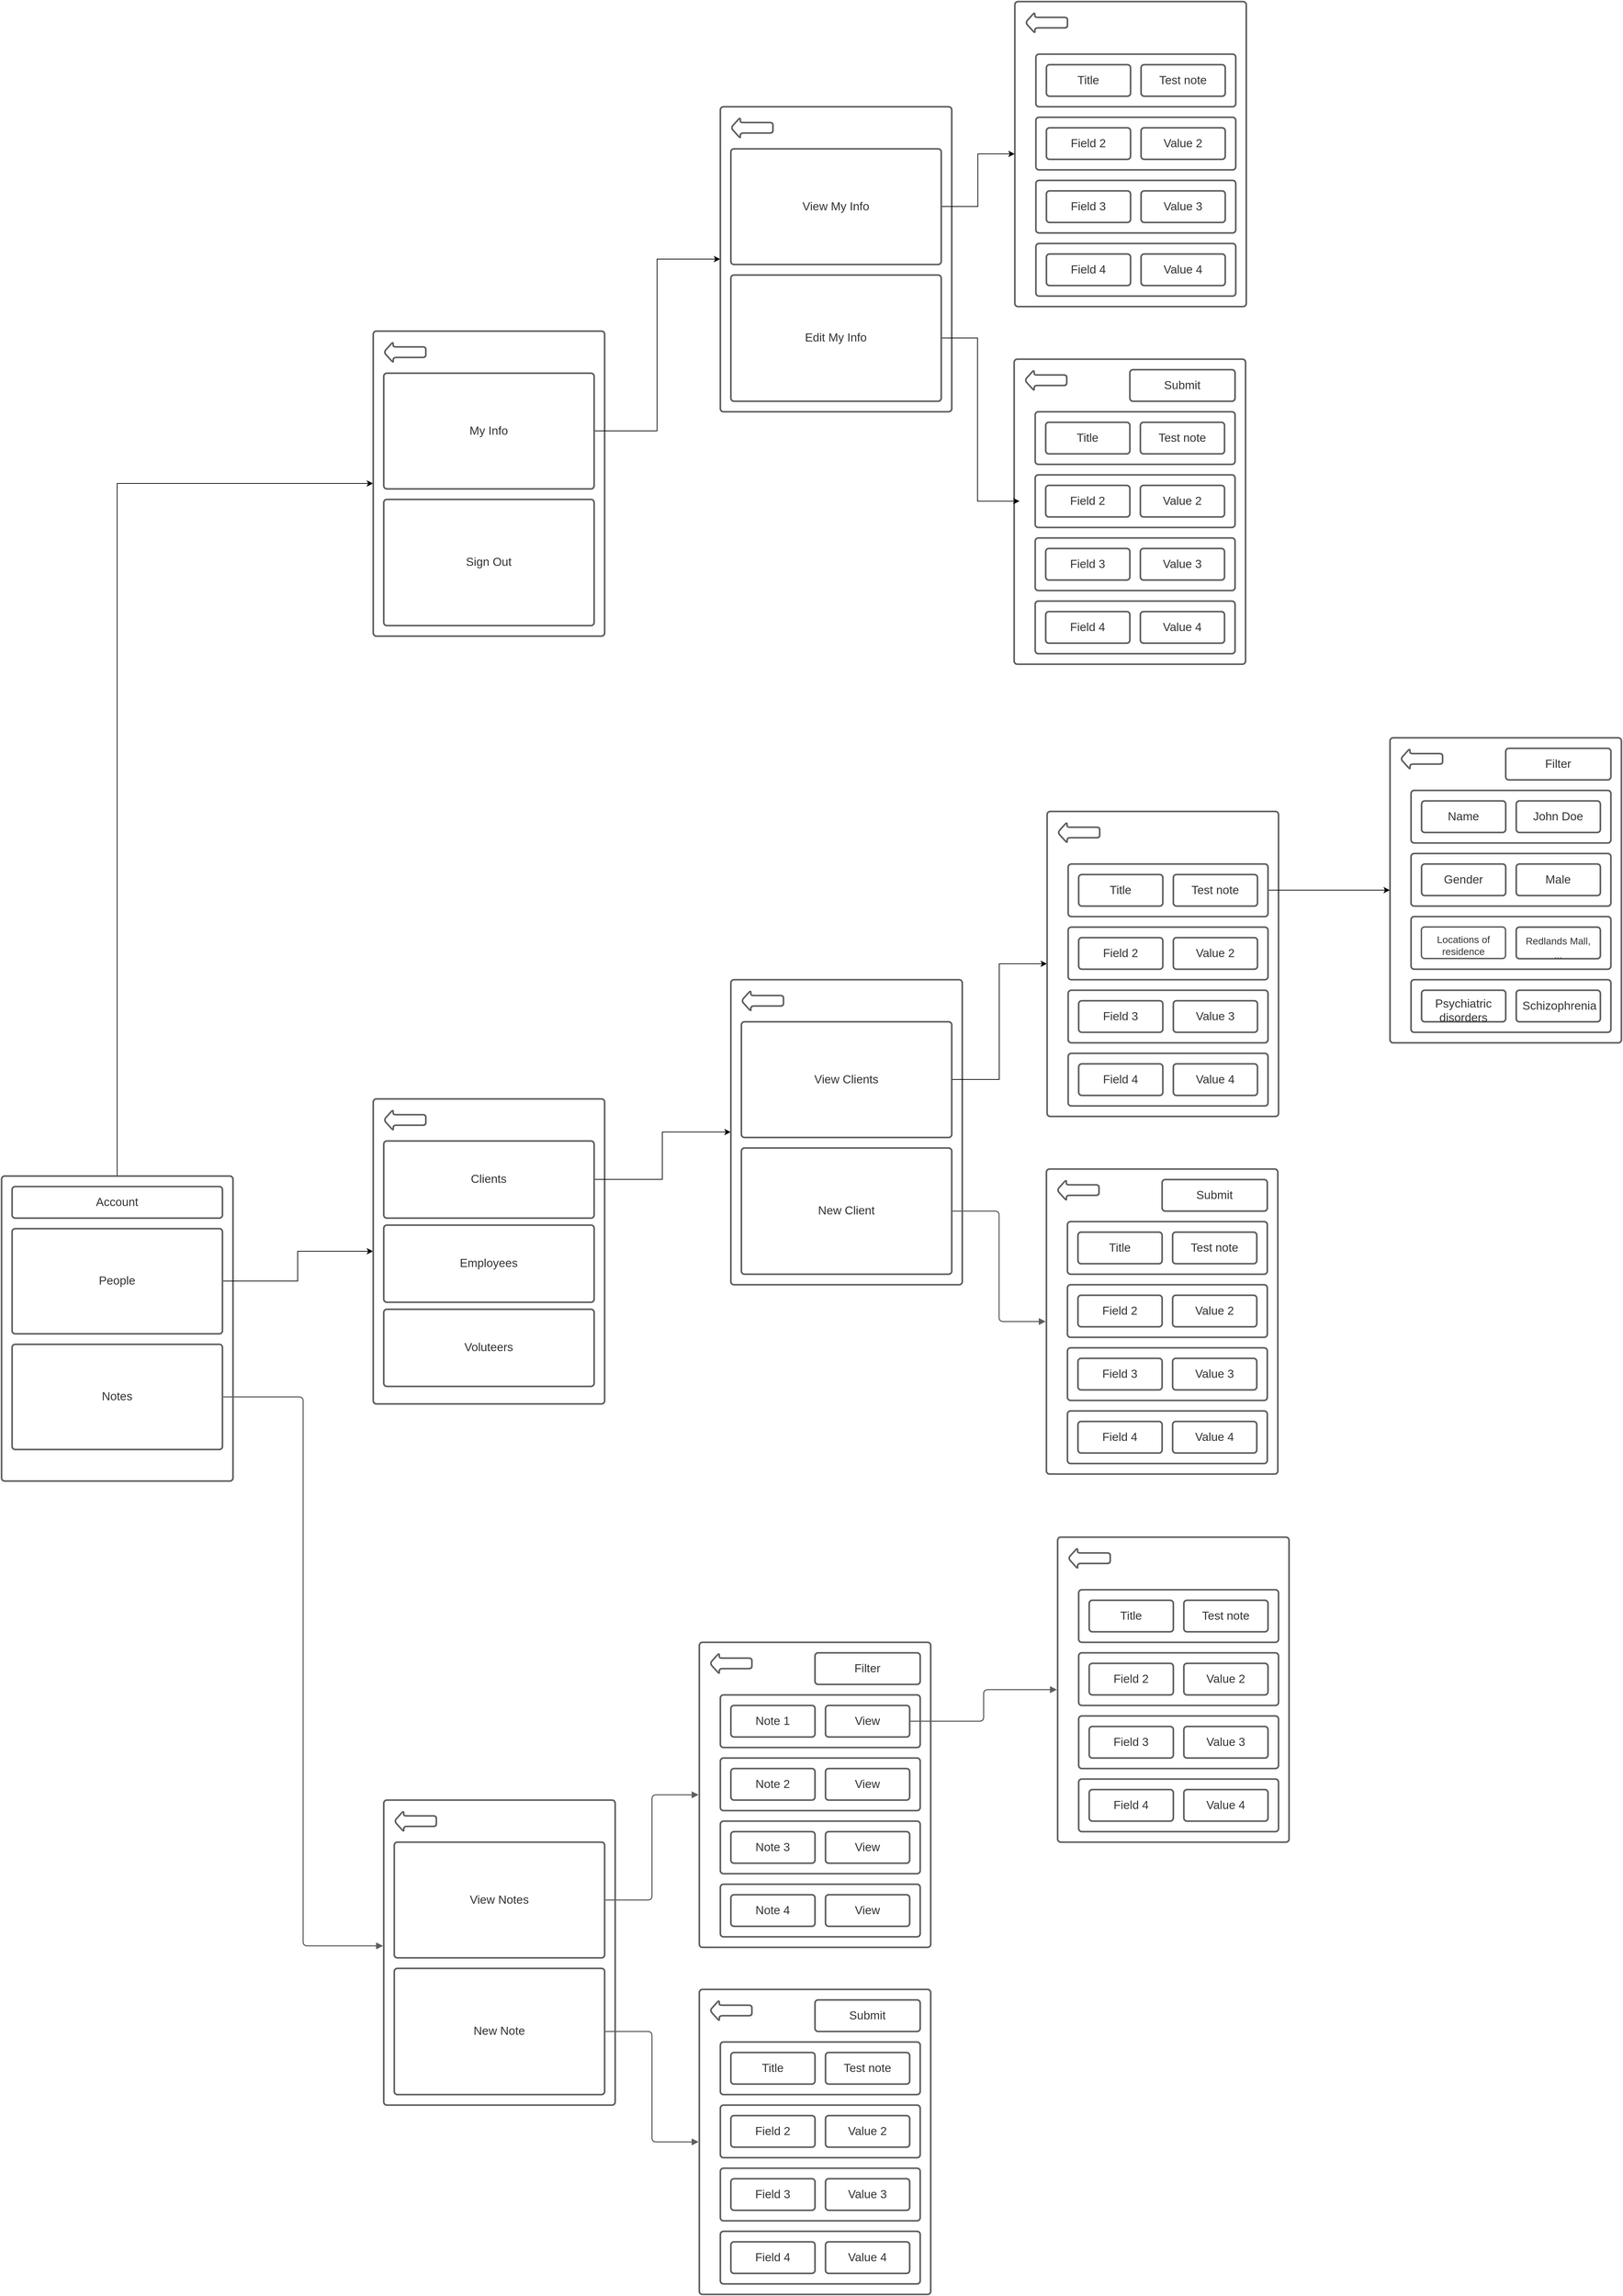 <mxfile version="15.7.3" type="github">
  <diagram id="MhQ6MoPIf6YcYvvXalyq" name="guiLayout">
    <mxGraphModel dx="4339" dy="4944" grid="1" gridSize="10" guides="1" tooltips="1" connect="1" arrows="1" fold="1" page="1" pageScale="1" pageWidth="850" pageHeight="1100" math="0" shadow="0">
      <root>
        <mxCell id="0" />
        <mxCell id="1" parent="0" />
        <mxCell id="FEUUiq3USUO1p5YkliIN-247" style="edgeStyle=orthogonalEdgeStyle;rounded=0;orthogonalLoop=1;jettySize=auto;html=1;exitX=0.5;exitY=0;exitDx=0;exitDy=0;entryX=0;entryY=0.5;entryDx=0;entryDy=0;fontSize=14;" parent="1" source="FEUUiq3USUO1p5YkliIN-1" target="FEUUiq3USUO1p5YkliIN-207" edge="1">
          <mxGeometry relative="1" as="geometry" />
        </mxCell>
        <UserObject label="" lucidchartObjectId="CQIq_j-HFoTX" id="FEUUiq3USUO1p5YkliIN-1">
          <mxCell style="html=1;overflow=block;blockSpacing=1;whiteSpace=wrap;;whiteSpace=wrap;fontSize=13;spacing=3.8;strokeColor=#5e5e5e;strokeOpacity=100;rounded=1;absoluteArcSize=1;arcSize=9;strokeWidth=2.3;" parent="1" vertex="1">
            <mxGeometry x="150" y="45" width="330" height="435" as="geometry" />
          </mxCell>
        </UserObject>
        <UserObject label="Account" lucidchartObjectId="VQIqj8DL6Em9" id="FEUUiq3USUO1p5YkliIN-2">
          <mxCell style="html=1;overflow=block;blockSpacing=1;whiteSpace=wrap;;whiteSpace=wrap;fontSize=16.7;fontColor=#333333;spacing=9;strokeColor=#5e5e5e;strokeOpacity=100;rounded=1;absoluteArcSize=1;arcSize=9;strokeWidth=2.3;" parent="1" vertex="1">
            <mxGeometry x="165" y="60" width="300" height="45" as="geometry" />
          </mxCell>
        </UserObject>
        <mxCell id="FEUUiq3USUO1p5YkliIN-144" style="edgeStyle=orthogonalEdgeStyle;rounded=0;orthogonalLoop=1;jettySize=auto;html=1;exitX=1;exitY=0.5;exitDx=0;exitDy=0;entryX=0;entryY=0.5;entryDx=0;entryDy=0;" parent="1" source="FEUUiq3USUO1p5YkliIN-3" target="FEUUiq3USUO1p5YkliIN-140" edge="1">
          <mxGeometry relative="1" as="geometry" />
        </mxCell>
        <UserObject label="People" lucidchartObjectId="-QIqrhCdOPAu" id="FEUUiq3USUO1p5YkliIN-3">
          <mxCell style="html=1;overflow=block;blockSpacing=1;whiteSpace=wrap;;whiteSpace=wrap;fontSize=16.7;fontColor=#333333;spacing=9;strokeColor=#5e5e5e;strokeOpacity=100;rounded=1;absoluteArcSize=1;arcSize=9;strokeWidth=2.3;" parent="1" vertex="1">
            <mxGeometry x="165" y="120" width="300" height="150" as="geometry" />
          </mxCell>
        </UserObject>
        <UserObject label="Notes" lucidchartObjectId="eRIqOaFJ6sIR" id="FEUUiq3USUO1p5YkliIN-4">
          <mxCell style="html=1;overflow=block;blockSpacing=1;whiteSpace=wrap;;whiteSpace=wrap;fontSize=16.7;fontColor=#333333;spacing=9;strokeColor=#5e5e5e;strokeOpacity=100;rounded=1;absoluteArcSize=1;arcSize=9;strokeWidth=2.3;" parent="1" vertex="1">
            <mxGeometry x="165" y="285" width="300" height="150" as="geometry" />
          </mxCell>
        </UserObject>
        <UserObject label="" lucidchartObjectId="8RIq1ZBvP-~G" id="FEUUiq3USUO1p5YkliIN-5">
          <mxCell style="html=1;overflow=block;blockSpacing=1;whiteSpace=wrap;;whiteSpace=wrap;fontSize=13;spacing=3.8;strokeColor=#5e5e5e;strokeOpacity=100;rounded=1;absoluteArcSize=1;arcSize=9;strokeWidth=2.3;" parent="1" vertex="1">
            <mxGeometry x="695" y="935" width="330" height="435" as="geometry" />
          </mxCell>
        </UserObject>
        <UserObject label="View Notes" lucidchartObjectId="cSIqgZA5jLlp" id="FEUUiq3USUO1p5YkliIN-6">
          <mxCell style="html=1;overflow=block;blockSpacing=1;whiteSpace=wrap;;whiteSpace=wrap;fontSize=16.7;fontColor=#333333;spacing=9;strokeColor=#5e5e5e;strokeOpacity=100;rounded=1;absoluteArcSize=1;arcSize=9;strokeWidth=2.3;" parent="1" vertex="1">
            <mxGeometry x="710" y="995" width="300" height="165" as="geometry" />
          </mxCell>
        </UserObject>
        <UserObject label="New Note" lucidchartObjectId="hSIql9Fksf9N" id="FEUUiq3USUO1p5YkliIN-7">
          <mxCell style="html=1;overflow=block;blockSpacing=1;whiteSpace=wrap;;whiteSpace=wrap;fontSize=16.7;fontColor=#333333;spacing=9;strokeColor=#5e5e5e;strokeOpacity=100;rounded=1;absoluteArcSize=1;arcSize=9;strokeWidth=2.3;" parent="1" vertex="1">
            <mxGeometry x="710" y="1175" width="300" height="180" as="geometry" />
          </mxCell>
        </UserObject>
        <UserObject label="" lucidchartObjectId="ESIq_eZUDLwN" id="FEUUiq3USUO1p5YkliIN-8">
          <mxCell style="html=1;overflow=block;blockSpacing=1;whiteSpace=wrap;;whiteSpace=wrap;fontSize=13;spacing=3.8;strokeColor=#5e5e5e;strokeOpacity=100;rounded=1;absoluteArcSize=1;arcSize=9;strokeWidth=2.3;" parent="1" vertex="1">
            <mxGeometry x="1145" y="1205" width="330" height="435" as="geometry" />
          </mxCell>
        </UserObject>
        <UserObject label="" lucidchartObjectId="ESIqFr9YmMY0" id="FEUUiq3USUO1p5YkliIN-9">
          <mxCell style="html=1;overflow=block;blockSpacing=1;whiteSpace=wrap;;whiteSpace=wrap;fontSize=13;spacing=9;strokeColor=#5e5e5e;strokeOpacity=100;rounded=1;absoluteArcSize=1;arcSize=9;strokeWidth=2.3;" parent="1" vertex="1">
            <mxGeometry x="1175" y="1280" width="285" height="75" as="geometry" />
          </mxCell>
        </UserObject>
        <UserObject label="Title" lucidchartObjectId="8SIq4l0T7j84" id="FEUUiq3USUO1p5YkliIN-10">
          <mxCell style="html=1;overflow=block;blockSpacing=1;whiteSpace=wrap;;whiteSpace=wrap;fontSize=16.7;fontColor=#333333;spacing=9;strokeColor=#5e5e5e;strokeOpacity=100;rounded=1;absoluteArcSize=1;arcSize=9;strokeWidth=2.3;" parent="1" vertex="1">
            <mxGeometry x="1190" y="1295" width="120" height="45" as="geometry" />
          </mxCell>
        </UserObject>
        <UserObject label="Test note" lucidchartObjectId="tTIqfgRsAI3f" id="FEUUiq3USUO1p5YkliIN-11">
          <mxCell style="html=1;overflow=block;blockSpacing=1;whiteSpace=wrap;;whiteSpace=wrap;fontSize=16.7;fontColor=#333333;spacing=9;strokeColor=#5e5e5e;strokeOpacity=100;rounded=1;absoluteArcSize=1;arcSize=9;strokeWidth=2.3;" parent="1" vertex="1">
            <mxGeometry x="1325" y="1295" width="120" height="45" as="geometry" />
          </mxCell>
        </UserObject>
        <UserObject label="" lucidchartObjectId="ETIqiWUAqCY5" id="FEUUiq3USUO1p5YkliIN-12">
          <mxCell style="html=1;overflow=block;blockSpacing=1;whiteSpace=wrap;;whiteSpace=wrap;fontSize=13;spacing=9;strokeColor=#5e5e5e;strokeOpacity=100;rounded=1;absoluteArcSize=1;arcSize=9;strokeWidth=2.3;" parent="1" vertex="1">
            <mxGeometry x="1175" y="1370" width="285" height="75" as="geometry" />
          </mxCell>
        </UserObject>
        <UserObject label="Field 2" lucidchartObjectId="ETIqhFL-e.r7" id="FEUUiq3USUO1p5YkliIN-13">
          <mxCell style="html=1;overflow=block;blockSpacing=1;whiteSpace=wrap;;whiteSpace=wrap;fontSize=16.7;fontColor=#333333;spacing=9;strokeColor=#5e5e5e;strokeOpacity=100;rounded=1;absoluteArcSize=1;arcSize=9;strokeWidth=2.3;" parent="1" vertex="1">
            <mxGeometry x="1190" y="1385" width="120" height="45" as="geometry" />
          </mxCell>
        </UserObject>
        <UserObject label="Value 2" lucidchartObjectId="ETIq~WkDuuwT" id="FEUUiq3USUO1p5YkliIN-14">
          <mxCell style="html=1;overflow=block;blockSpacing=1;whiteSpace=wrap;;whiteSpace=wrap;fontSize=16.7;fontColor=#333333;spacing=9;strokeColor=#5e5e5e;strokeOpacity=100;rounded=1;absoluteArcSize=1;arcSize=9;strokeWidth=2.3;" parent="1" vertex="1">
            <mxGeometry x="1325" y="1385" width="120" height="45" as="geometry" />
          </mxCell>
        </UserObject>
        <UserObject label="" lucidchartObjectId="ITIqLfx8_5xD" id="FEUUiq3USUO1p5YkliIN-15">
          <mxCell style="html=1;overflow=block;blockSpacing=1;whiteSpace=wrap;;whiteSpace=wrap;fontSize=13;spacing=9;strokeColor=#5e5e5e;strokeOpacity=100;rounded=1;absoluteArcSize=1;arcSize=9;strokeWidth=2.3;" parent="1" vertex="1">
            <mxGeometry x="1175" y="1460" width="285" height="75" as="geometry" />
          </mxCell>
        </UserObject>
        <UserObject label="Field 3" lucidchartObjectId="ITIq5LJrwGgR" id="FEUUiq3USUO1p5YkliIN-16">
          <mxCell style="html=1;overflow=block;blockSpacing=1;whiteSpace=wrap;;whiteSpace=wrap;fontSize=16.7;fontColor=#333333;spacing=9;strokeColor=#5e5e5e;strokeOpacity=100;rounded=1;absoluteArcSize=1;arcSize=9;strokeWidth=2.3;" parent="1" vertex="1">
            <mxGeometry x="1190" y="1475" width="120" height="45" as="geometry" />
          </mxCell>
        </UserObject>
        <UserObject label="Value 3" lucidchartObjectId="ITIq6kOWOqnD" id="FEUUiq3USUO1p5YkliIN-17">
          <mxCell style="html=1;overflow=block;blockSpacing=1;whiteSpace=wrap;;whiteSpace=wrap;fontSize=16.7;fontColor=#333333;spacing=9;strokeColor=#5e5e5e;strokeOpacity=100;rounded=1;absoluteArcSize=1;arcSize=9;strokeWidth=2.3;" parent="1" vertex="1">
            <mxGeometry x="1325" y="1475" width="120" height="45" as="geometry" />
          </mxCell>
        </UserObject>
        <UserObject label="" lucidchartObjectId="8TIqcVxO-mso" id="FEUUiq3USUO1p5YkliIN-18">
          <mxCell style="html=1;overflow=block;blockSpacing=1;whiteSpace=wrap;;whiteSpace=wrap;fontSize=13;spacing=9;strokeColor=#5e5e5e;strokeOpacity=100;rounded=1;absoluteArcSize=1;arcSize=9;strokeWidth=2.3;" parent="1" vertex="1">
            <mxGeometry x="1175" y="1550" width="285" height="75" as="geometry" />
          </mxCell>
        </UserObject>
        <UserObject label="Field 4" lucidchartObjectId="8TIqC6iCCslU" id="FEUUiq3USUO1p5YkliIN-19">
          <mxCell style="html=1;overflow=block;blockSpacing=1;whiteSpace=wrap;;whiteSpace=wrap;fontSize=16.7;fontColor=#333333;spacing=9;strokeColor=#5e5e5e;strokeOpacity=100;rounded=1;absoluteArcSize=1;arcSize=9;strokeWidth=2.3;" parent="1" vertex="1">
            <mxGeometry x="1190" y="1565" width="120" height="45" as="geometry" />
          </mxCell>
        </UserObject>
        <UserObject label="Value 4" lucidchartObjectId="8TIqFEs-h4l7" id="FEUUiq3USUO1p5YkliIN-20">
          <mxCell style="html=1;overflow=block;blockSpacing=1;whiteSpace=wrap;;whiteSpace=wrap;fontSize=16.7;fontColor=#333333;spacing=9;strokeColor=#5e5e5e;strokeOpacity=100;rounded=1;absoluteArcSize=1;arcSize=9;strokeWidth=2.3;" parent="1" vertex="1">
            <mxGeometry x="1325" y="1565" width="120" height="45" as="geometry" />
          </mxCell>
        </UserObject>
        <mxCell id="FEUUiq3USUO1p5YkliIN-21" value="" style="shape=singleArrow;arrowWidth=0.5;arrowSize=0.225;whiteSpace=wrap;fontSize=13;spacing=3.8;strokeColor=#5e5e5e;strokeOpacity=100;rounded=1;absoluteArcSize=1;arcSize=9;rotation=180;strokeWidth=2.3;html=1;" parent="1" vertex="1">
          <mxGeometry x="710" y="950" width="60" height="30" as="geometry" />
        </mxCell>
        <mxCell id="FEUUiq3USUO1p5YkliIN-22" value="" style="shape=singleArrow;arrowWidth=0.5;arrowSize=0.225;whiteSpace=wrap;fontSize=13;spacing=3.8;strokeColor=#5e5e5e;strokeOpacity=100;rounded=1;absoluteArcSize=1;arcSize=9;rotation=180;strokeWidth=2.3;html=1;" parent="1" vertex="1">
          <mxGeometry x="1160" y="1220" width="60" height="30" as="geometry" />
        </mxCell>
        <UserObject label="Submit" lucidchartObjectId="SWIqaM8mSJSL" id="FEUUiq3USUO1p5YkliIN-23">
          <mxCell style="html=1;overflow=block;blockSpacing=1;whiteSpace=wrap;;whiteSpace=wrap;fontSize=16.7;fontColor=#333333;spacing=9;strokeColor=#5e5e5e;strokeOpacity=100;rounded=1;absoluteArcSize=1;arcSize=9;strokeWidth=2.3;" parent="1" vertex="1">
            <mxGeometry x="1310" y="1220" width="150" height="45" as="geometry" />
          </mxCell>
        </UserObject>
        <UserObject label="" lucidchartObjectId="JYIqImSIxyel" id="FEUUiq3USUO1p5YkliIN-24">
          <mxCell style="html=1;overflow=block;blockSpacing=1;whiteSpace=wrap;;whiteSpace=wrap;fontSize=13;spacing=3.8;strokeColor=#5e5e5e;strokeOpacity=100;rounded=1;absoluteArcSize=1;arcSize=9;strokeWidth=2.3;" parent="1" vertex="1">
            <mxGeometry x="1145" y="710" width="330" height="435" as="geometry" />
          </mxCell>
        </UserObject>
        <UserObject label="" lucidchartObjectId="JYIqmsGyTYTR" id="FEUUiq3USUO1p5YkliIN-25">
          <mxCell style="html=1;overflow=block;blockSpacing=1;whiteSpace=wrap;;whiteSpace=wrap;fontSize=13;spacing=9;strokeColor=#5e5e5e;strokeOpacity=100;rounded=1;absoluteArcSize=1;arcSize=9;strokeWidth=2.3;" parent="1" vertex="1">
            <mxGeometry x="1175" y="785" width="285" height="75" as="geometry" />
          </mxCell>
        </UserObject>
        <UserObject label="Note 1" lucidchartObjectId="JYIq-rKO5udx" id="FEUUiq3USUO1p5YkliIN-26">
          <mxCell style="html=1;overflow=block;blockSpacing=1;whiteSpace=wrap;;whiteSpace=wrap;fontSize=16.7;fontColor=#333333;spacing=9;strokeColor=#5e5e5e;strokeOpacity=100;rounded=1;absoluteArcSize=1;arcSize=9;strokeWidth=2.3;" parent="1" vertex="1">
            <mxGeometry x="1190" y="800" width="120" height="45" as="geometry" />
          </mxCell>
        </UserObject>
        <UserObject label="View" lucidchartObjectId="JYIq1clX5wpW" id="FEUUiq3USUO1p5YkliIN-27">
          <mxCell style="html=1;overflow=block;blockSpacing=1;whiteSpace=wrap;;whiteSpace=wrap;fontSize=16.7;fontColor=#333333;spacing=9;strokeColor=#5e5e5e;strokeOpacity=100;rounded=1;absoluteArcSize=1;arcSize=9;strokeWidth=2.3;" parent="1" vertex="1">
            <mxGeometry x="1325" y="800" width="120" height="45" as="geometry" />
          </mxCell>
        </UserObject>
        <UserObject label="" lucidchartObjectId="JYIqQUZs7ALy" id="FEUUiq3USUO1p5YkliIN-28">
          <mxCell style="html=1;overflow=block;blockSpacing=1;whiteSpace=wrap;;whiteSpace=wrap;fontSize=13;spacing=9;strokeColor=#5e5e5e;strokeOpacity=100;rounded=1;absoluteArcSize=1;arcSize=9;strokeWidth=2.3;" parent="1" vertex="1">
            <mxGeometry x="1175" y="875" width="285" height="75" as="geometry" />
          </mxCell>
        </UserObject>
        <UserObject label="Note 2" lucidchartObjectId="JYIqrLPb~m38" id="FEUUiq3USUO1p5YkliIN-29">
          <mxCell style="html=1;overflow=block;blockSpacing=1;whiteSpace=wrap;;whiteSpace=wrap;fontSize=16.7;fontColor=#333333;spacing=9;strokeColor=#5e5e5e;strokeOpacity=100;rounded=1;absoluteArcSize=1;arcSize=9;strokeWidth=2.3;" parent="1" vertex="1">
            <mxGeometry x="1190" y="890" width="120" height="45" as="geometry" />
          </mxCell>
        </UserObject>
        <UserObject label="View" lucidchartObjectId="JYIqg7qXGhC_" id="FEUUiq3USUO1p5YkliIN-30">
          <mxCell style="html=1;overflow=block;blockSpacing=1;whiteSpace=wrap;;whiteSpace=wrap;fontSize=16.7;fontColor=#333333;spacing=9;strokeColor=#5e5e5e;strokeOpacity=100;rounded=1;absoluteArcSize=1;arcSize=9;strokeWidth=2.3;" parent="1" vertex="1">
            <mxGeometry x="1325" y="890" width="120" height="45" as="geometry" />
          </mxCell>
        </UserObject>
        <UserObject label="" lucidchartObjectId="JYIqgXZHd~-3" id="FEUUiq3USUO1p5YkliIN-31">
          <mxCell style="html=1;overflow=block;blockSpacing=1;whiteSpace=wrap;;whiteSpace=wrap;fontSize=13;spacing=9;strokeColor=#5e5e5e;strokeOpacity=100;rounded=1;absoluteArcSize=1;arcSize=9;strokeWidth=2.3;" parent="1" vertex="1">
            <mxGeometry x="1175" y="965" width="285" height="75" as="geometry" />
          </mxCell>
        </UserObject>
        <UserObject label="Note 3" lucidchartObjectId="JYIq63LU4q4L" id="FEUUiq3USUO1p5YkliIN-32">
          <mxCell style="html=1;overflow=block;blockSpacing=1;whiteSpace=wrap;;whiteSpace=wrap;fontSize=16.7;fontColor=#333333;spacing=9;strokeColor=#5e5e5e;strokeOpacity=100;rounded=1;absoluteArcSize=1;arcSize=9;strokeWidth=2.3;" parent="1" vertex="1">
            <mxGeometry x="1190" y="980" width="120" height="45" as="geometry" />
          </mxCell>
        </UserObject>
        <UserObject label="View" lucidchartObjectId="JYIqBV~_6mQu" id="FEUUiq3USUO1p5YkliIN-33">
          <mxCell style="html=1;overflow=block;blockSpacing=1;whiteSpace=wrap;;whiteSpace=wrap;fontSize=16.7;fontColor=#333333;spacing=9;strokeColor=#5e5e5e;strokeOpacity=100;rounded=1;absoluteArcSize=1;arcSize=9;strokeWidth=2.3;" parent="1" vertex="1">
            <mxGeometry x="1325" y="980" width="120" height="45" as="geometry" />
          </mxCell>
        </UserObject>
        <UserObject label="" lucidchartObjectId="JYIqWBAA1-ck" id="FEUUiq3USUO1p5YkliIN-34">
          <mxCell style="html=1;overflow=block;blockSpacing=1;whiteSpace=wrap;;whiteSpace=wrap;fontSize=13;spacing=9;strokeColor=#5e5e5e;strokeOpacity=100;rounded=1;absoluteArcSize=1;arcSize=9;strokeWidth=2.3;" parent="1" vertex="1">
            <mxGeometry x="1175" y="1055" width="285" height="75" as="geometry" />
          </mxCell>
        </UserObject>
        <UserObject label="Note 4" lucidchartObjectId="JYIqxw.okeaf" id="FEUUiq3USUO1p5YkliIN-35">
          <mxCell style="html=1;overflow=block;blockSpacing=1;whiteSpace=wrap;;whiteSpace=wrap;fontSize=16.7;fontColor=#333333;spacing=9;strokeColor=#5e5e5e;strokeOpacity=100;rounded=1;absoluteArcSize=1;arcSize=9;strokeWidth=2.3;" parent="1" vertex="1">
            <mxGeometry x="1190" y="1070" width="120" height="45" as="geometry" />
          </mxCell>
        </UserObject>
        <UserObject label="View" lucidchartObjectId="JYIq4gRYHf0a" id="FEUUiq3USUO1p5YkliIN-36">
          <mxCell style="html=1;overflow=block;blockSpacing=1;whiteSpace=wrap;;whiteSpace=wrap;fontSize=16.7;fontColor=#333333;spacing=9;strokeColor=#5e5e5e;strokeOpacity=100;rounded=1;absoluteArcSize=1;arcSize=9;strokeWidth=2.3;" parent="1" vertex="1">
            <mxGeometry x="1325" y="1070" width="120" height="45" as="geometry" />
          </mxCell>
        </UserObject>
        <mxCell id="FEUUiq3USUO1p5YkliIN-37" value="" style="shape=singleArrow;arrowWidth=0.5;arrowSize=0.225;whiteSpace=wrap;fontSize=13;spacing=3.8;strokeColor=#5e5e5e;strokeOpacity=100;rounded=1;absoluteArcSize=1;arcSize=9;rotation=180;strokeWidth=2.3;html=1;" parent="1" vertex="1">
          <mxGeometry x="1160" y="725" width="60" height="30" as="geometry" />
        </mxCell>
        <UserObject label="Filter" lucidchartObjectId="JYIqrRlLzmnx" id="FEUUiq3USUO1p5YkliIN-38">
          <mxCell style="html=1;overflow=block;blockSpacing=1;whiteSpace=wrap;;whiteSpace=wrap;fontSize=16.7;fontColor=#333333;spacing=9;strokeColor=#5e5e5e;strokeOpacity=100;rounded=1;absoluteArcSize=1;arcSize=9;strokeWidth=2.3;" parent="1" vertex="1">
            <mxGeometry x="1310" y="725" width="150" height="45" as="geometry" />
          </mxCell>
        </UserObject>
        <UserObject label="" lucidchartObjectId="H0Iqizq-gxlO" id="FEUUiq3USUO1p5YkliIN-39">
          <mxCell style="html=1;jettySize=18;whiteSpace=wrap;fontSize=13;strokeColor=#5E5E5E;strokeWidth=1.5;rounded=1;arcSize=12;edgeStyle=orthogonalEdgeStyle;startArrow=none;;endArrow=block;endFill=1;;exitX=1.004;exitY=0.5;exitPerimeter=0;entryX=-0.003;entryY=0.478;entryPerimeter=0;" parent="1" source="FEUUiq3USUO1p5YkliIN-4" target="FEUUiq3USUO1p5YkliIN-5" edge="1">
            <mxGeometry width="100" height="100" relative="1" as="geometry">
              <Array as="points" />
            </mxGeometry>
          </mxCell>
        </UserObject>
        <UserObject label="" lucidchartObjectId="L0IqKNF~5mgh" id="FEUUiq3USUO1p5YkliIN-40">
          <mxCell style="html=1;jettySize=18;whiteSpace=wrap;fontSize=13;strokeColor=#5E5E5E;strokeWidth=1.5;rounded=1;arcSize=12;edgeStyle=orthogonalEdgeStyle;startArrow=none;;endArrow=block;endFill=1;;exitX=1.004;exitY=0.5;exitPerimeter=0;entryX=-0.003;entryY=0.5;entryPerimeter=0;" parent="1" source="FEUUiq3USUO1p5YkliIN-6" target="FEUUiq3USUO1p5YkliIN-24" edge="1">
            <mxGeometry width="100" height="100" relative="1" as="geometry">
              <Array as="points" />
            </mxGeometry>
          </mxCell>
        </UserObject>
        <UserObject label="" lucidchartObjectId="P0Iq2~FqOxFh" id="FEUUiq3USUO1p5YkliIN-41">
          <mxCell style="html=1;jettySize=18;whiteSpace=wrap;fontSize=13;strokeColor=#5E5E5E;strokeWidth=1.5;rounded=1;arcSize=12;edgeStyle=orthogonalEdgeStyle;startArrow=none;;endArrow=block;endFill=1;;exitX=1.004;exitY=0.5;exitPerimeter=0;entryX=-0.003;entryY=0.5;entryPerimeter=0;" parent="1" source="FEUUiq3USUO1p5YkliIN-7" target="FEUUiq3USUO1p5YkliIN-8" edge="1">
            <mxGeometry width="100" height="100" relative="1" as="geometry">
              <Array as="points" />
            </mxGeometry>
          </mxCell>
        </UserObject>
        <UserObject label="" lucidchartObjectId="I2IqFRbsAXoO" id="FEUUiq3USUO1p5YkliIN-42">
          <mxCell style="html=1;jettySize=18;whiteSpace=wrap;fontSize=13;strokeColor=#5E5E5E;strokeWidth=1.5;rounded=1;arcSize=12;edgeStyle=orthogonalEdgeStyle;startArrow=none;;endArrow=block;endFill=1;;exitX=1.009;exitY=0.5;exitPerimeter=0;entryX=-0.003;entryY=0.5;entryPerimeter=0;" parent="1" source="FEUUiq3USUO1p5YkliIN-27" target="FEUUiq3USUO1p5YkliIN-43" edge="1">
            <mxGeometry width="100" height="100" relative="1" as="geometry">
              <Array as="points" />
            </mxGeometry>
          </mxCell>
        </UserObject>
        <UserObject label="" lucidchartObjectId="e3Iq8I_mUfGt" id="FEUUiq3USUO1p5YkliIN-43">
          <mxCell style="html=1;overflow=block;blockSpacing=1;whiteSpace=wrap;;whiteSpace=wrap;fontSize=13;spacing=3.8;strokeColor=#5e5e5e;strokeOpacity=100;rounded=1;absoluteArcSize=1;arcSize=9;strokeWidth=2.3;" parent="1" vertex="1">
            <mxGeometry x="1656" y="560" width="330" height="435" as="geometry" />
          </mxCell>
        </UserObject>
        <UserObject label="" lucidchartObjectId="e3IqJPeS-deE" id="FEUUiq3USUO1p5YkliIN-44">
          <mxCell style="html=1;overflow=block;blockSpacing=1;whiteSpace=wrap;;whiteSpace=wrap;fontSize=13;spacing=9;strokeColor=#5e5e5e;strokeOpacity=100;rounded=1;absoluteArcSize=1;arcSize=9;strokeWidth=2.3;" parent="1" vertex="1">
            <mxGeometry x="1686" y="635" width="285" height="75" as="geometry" />
          </mxCell>
        </UserObject>
        <UserObject label="Title" lucidchartObjectId="e3Iqku~zvZEh" id="FEUUiq3USUO1p5YkliIN-45">
          <mxCell style="html=1;overflow=block;blockSpacing=1;whiteSpace=wrap;;whiteSpace=wrap;fontSize=16.7;fontColor=#333333;spacing=9;strokeColor=#5e5e5e;strokeOpacity=100;rounded=1;absoluteArcSize=1;arcSize=9;strokeWidth=2.3;" parent="1" vertex="1">
            <mxGeometry x="1701" y="650" width="120" height="45" as="geometry" />
          </mxCell>
        </UserObject>
        <UserObject label="Test note" lucidchartObjectId="e3IqkLCIElOL" id="FEUUiq3USUO1p5YkliIN-46">
          <mxCell style="html=1;overflow=block;blockSpacing=1;whiteSpace=wrap;;whiteSpace=wrap;fontSize=16.7;fontColor=#333333;spacing=9;strokeColor=#5e5e5e;strokeOpacity=100;rounded=1;absoluteArcSize=1;arcSize=9;strokeWidth=2.3;" parent="1" vertex="1">
            <mxGeometry x="1836" y="650" width="120" height="45" as="geometry" />
          </mxCell>
        </UserObject>
        <UserObject label="" lucidchartObjectId="e3Iq-X9TQTS." id="FEUUiq3USUO1p5YkliIN-47">
          <mxCell style="html=1;overflow=block;blockSpacing=1;whiteSpace=wrap;;whiteSpace=wrap;fontSize=13;spacing=9;strokeColor=#5e5e5e;strokeOpacity=100;rounded=1;absoluteArcSize=1;arcSize=9;strokeWidth=2.3;" parent="1" vertex="1">
            <mxGeometry x="1686" y="725" width="285" height="75" as="geometry" />
          </mxCell>
        </UserObject>
        <UserObject label="Field 2" lucidchartObjectId="e3Iq2TEdJb28" id="FEUUiq3USUO1p5YkliIN-48">
          <mxCell style="html=1;overflow=block;blockSpacing=1;whiteSpace=wrap;;whiteSpace=wrap;fontSize=16.7;fontColor=#333333;spacing=9;strokeColor=#5e5e5e;strokeOpacity=100;rounded=1;absoluteArcSize=1;arcSize=9;strokeWidth=2.3;" parent="1" vertex="1">
            <mxGeometry x="1701" y="740" width="120" height="45" as="geometry" />
          </mxCell>
        </UserObject>
        <UserObject label="Value 2" lucidchartObjectId="e3IqHP9_b.FM" id="FEUUiq3USUO1p5YkliIN-49">
          <mxCell style="html=1;overflow=block;blockSpacing=1;whiteSpace=wrap;;whiteSpace=wrap;fontSize=16.7;fontColor=#333333;spacing=9;strokeColor=#5e5e5e;strokeOpacity=100;rounded=1;absoluteArcSize=1;arcSize=9;strokeWidth=2.3;" parent="1" vertex="1">
            <mxGeometry x="1836" y="740" width="120" height="45" as="geometry" />
          </mxCell>
        </UserObject>
        <UserObject label="" lucidchartObjectId="e3IqvEsaxpAm" id="FEUUiq3USUO1p5YkliIN-50">
          <mxCell style="html=1;overflow=block;blockSpacing=1;whiteSpace=wrap;;whiteSpace=wrap;fontSize=13;spacing=9;strokeColor=#5e5e5e;strokeOpacity=100;rounded=1;absoluteArcSize=1;arcSize=9;strokeWidth=2.3;" parent="1" vertex="1">
            <mxGeometry x="1686" y="815" width="285" height="75" as="geometry" />
          </mxCell>
        </UserObject>
        <UserObject label="Field 3" lucidchartObjectId="e3IqMT8-9cf5" id="FEUUiq3USUO1p5YkliIN-51">
          <mxCell style="html=1;overflow=block;blockSpacing=1;whiteSpace=wrap;;whiteSpace=wrap;fontSize=16.7;fontColor=#333333;spacing=9;strokeColor=#5e5e5e;strokeOpacity=100;rounded=1;absoluteArcSize=1;arcSize=9;strokeWidth=2.3;" parent="1" vertex="1">
            <mxGeometry x="1701" y="830" width="120" height="45" as="geometry" />
          </mxCell>
        </UserObject>
        <UserObject label="Value 3" lucidchartObjectId="e3Iqp-~qEavo" id="FEUUiq3USUO1p5YkliIN-52">
          <mxCell style="html=1;overflow=block;blockSpacing=1;whiteSpace=wrap;;whiteSpace=wrap;fontSize=16.7;fontColor=#333333;spacing=9;strokeColor=#5e5e5e;strokeOpacity=100;rounded=1;absoluteArcSize=1;arcSize=9;strokeWidth=2.3;" parent="1" vertex="1">
            <mxGeometry x="1836" y="830" width="120" height="45" as="geometry" />
          </mxCell>
        </UserObject>
        <UserObject label="" lucidchartObjectId="e3Iq-xhDcQ62" id="FEUUiq3USUO1p5YkliIN-53">
          <mxCell style="html=1;overflow=block;blockSpacing=1;whiteSpace=wrap;;whiteSpace=wrap;fontSize=13;spacing=9;strokeColor=#5e5e5e;strokeOpacity=100;rounded=1;absoluteArcSize=1;arcSize=9;strokeWidth=2.3;" parent="1" vertex="1">
            <mxGeometry x="1686" y="905" width="285" height="75" as="geometry" />
          </mxCell>
        </UserObject>
        <UserObject label="Field 4" lucidchartObjectId="e3Iqs8mC.Bks" id="FEUUiq3USUO1p5YkliIN-54">
          <mxCell style="html=1;overflow=block;blockSpacing=1;whiteSpace=wrap;;whiteSpace=wrap;fontSize=16.7;fontColor=#333333;spacing=9;strokeColor=#5e5e5e;strokeOpacity=100;rounded=1;absoluteArcSize=1;arcSize=9;strokeWidth=2.3;" parent="1" vertex="1">
            <mxGeometry x="1701" y="920" width="120" height="45" as="geometry" />
          </mxCell>
        </UserObject>
        <UserObject label="Value 4" lucidchartObjectId="e3Iqq5lsQZ12" id="FEUUiq3USUO1p5YkliIN-55">
          <mxCell style="html=1;overflow=block;blockSpacing=1;whiteSpace=wrap;;whiteSpace=wrap;fontSize=16.7;fontColor=#333333;spacing=9;strokeColor=#5e5e5e;strokeOpacity=100;rounded=1;absoluteArcSize=1;arcSize=9;strokeWidth=2.3;" parent="1" vertex="1">
            <mxGeometry x="1836" y="920" width="120" height="45" as="geometry" />
          </mxCell>
        </UserObject>
        <mxCell id="FEUUiq3USUO1p5YkliIN-56" value="" style="shape=singleArrow;arrowWidth=0.5;arrowSize=0.225;whiteSpace=wrap;fontSize=13;spacing=3.8;strokeColor=#5e5e5e;strokeOpacity=100;rounded=1;absoluteArcSize=1;arcSize=9;rotation=180;strokeWidth=2.3;html=1;" parent="1" vertex="1">
          <mxGeometry x="1671" y="575" width="60" height="30" as="geometry" />
        </mxCell>
        <UserObject label="" lucidchartObjectId="8RIq1ZBvP-~G" id="FEUUiq3USUO1p5YkliIN-140">
          <mxCell style="html=1;overflow=block;blockSpacing=1;whiteSpace=wrap;;whiteSpace=wrap;fontSize=13;spacing=3.8;strokeColor=#5e5e5e;strokeOpacity=100;rounded=1;absoluteArcSize=1;arcSize=9;strokeWidth=2.3;" parent="1" vertex="1">
            <mxGeometry x="680" y="-65" width="330" height="435" as="geometry" />
          </mxCell>
        </UserObject>
        <mxCell id="FEUUiq3USUO1p5YkliIN-198" style="edgeStyle=orthogonalEdgeStyle;rounded=0;orthogonalLoop=1;jettySize=auto;html=1;exitX=1;exitY=0.5;exitDx=0;exitDy=0;entryX=0;entryY=0.5;entryDx=0;entryDy=0;" parent="1" source="FEUUiq3USUO1p5YkliIN-141" target="FEUUiq3USUO1p5YkliIN-147" edge="1">
          <mxGeometry relative="1" as="geometry" />
        </mxCell>
        <UserObject label="Clients" lucidchartObjectId="cSIqgZA5jLlp" id="FEUUiq3USUO1p5YkliIN-141">
          <mxCell style="html=1;overflow=block;blockSpacing=1;whiteSpace=wrap;;whiteSpace=wrap;fontSize=16.7;fontColor=#333333;spacing=9;strokeColor=#5e5e5e;strokeOpacity=100;rounded=1;absoluteArcSize=1;arcSize=9;strokeWidth=2.3;" parent="1" vertex="1">
            <mxGeometry x="695" y="-5" width="300" height="110" as="geometry" />
          </mxCell>
        </UserObject>
        <mxCell id="FEUUiq3USUO1p5YkliIN-143" value="" style="shape=singleArrow;arrowWidth=0.5;arrowSize=0.225;whiteSpace=wrap;fontSize=13;spacing=3.8;strokeColor=#5e5e5e;strokeOpacity=100;rounded=1;absoluteArcSize=1;arcSize=9;rotation=180;strokeWidth=2.3;html=1;" parent="1" vertex="1">
          <mxGeometry x="695" y="-50" width="60" height="30" as="geometry" />
        </mxCell>
        <UserObject label="Employees" lucidchartObjectId="cSIqgZA5jLlp" id="FEUUiq3USUO1p5YkliIN-145">
          <mxCell style="html=1;overflow=block;blockSpacing=1;whiteSpace=wrap;;whiteSpace=wrap;fontSize=16.7;fontColor=#333333;spacing=9;strokeColor=#5e5e5e;strokeOpacity=100;rounded=1;absoluteArcSize=1;arcSize=9;strokeWidth=2.3;" parent="1" vertex="1">
            <mxGeometry x="695" y="115" width="300" height="110" as="geometry" />
          </mxCell>
        </UserObject>
        <UserObject label="Voluteers" lucidchartObjectId="cSIqgZA5jLlp" id="FEUUiq3USUO1p5YkliIN-146">
          <mxCell style="html=1;overflow=block;blockSpacing=1;whiteSpace=wrap;;whiteSpace=wrap;fontSize=16.7;fontColor=#333333;spacing=9;strokeColor=#5e5e5e;strokeOpacity=100;rounded=1;absoluteArcSize=1;arcSize=9;strokeWidth=2.3;" parent="1" vertex="1">
            <mxGeometry x="695" y="235" width="300" height="110" as="geometry" />
          </mxCell>
        </UserObject>
        <UserObject label="" lucidchartObjectId="8RIq1ZBvP-~G" id="FEUUiq3USUO1p5YkliIN-147">
          <mxCell style="html=1;overflow=block;blockSpacing=1;whiteSpace=wrap;;whiteSpace=wrap;fontSize=13;spacing=3.8;strokeColor=#5e5e5e;strokeOpacity=100;rounded=1;absoluteArcSize=1;arcSize=9;strokeWidth=2.3;" parent="1" vertex="1">
            <mxGeometry x="1190" y="-235" width="330" height="435" as="geometry" />
          </mxCell>
        </UserObject>
        <mxCell id="FEUUiq3USUO1p5YkliIN-199" style="edgeStyle=orthogonalEdgeStyle;rounded=0;orthogonalLoop=1;jettySize=auto;html=1;exitX=1;exitY=0.5;exitDx=0;exitDy=0;entryX=0;entryY=0.5;entryDx=0;entryDy=0;fontSize=14;" parent="1" source="FEUUiq3USUO1p5YkliIN-148" target="FEUUiq3USUO1p5YkliIN-184" edge="1">
          <mxGeometry relative="1" as="geometry" />
        </mxCell>
        <UserObject label="View Clients" lucidchartObjectId="cSIqgZA5jLlp" id="FEUUiq3USUO1p5YkliIN-148">
          <mxCell style="html=1;overflow=block;blockSpacing=1;whiteSpace=wrap;;whiteSpace=wrap;fontSize=16.7;fontColor=#333333;spacing=9;strokeColor=#5e5e5e;strokeOpacity=100;rounded=1;absoluteArcSize=1;arcSize=9;strokeWidth=2.3;" parent="1" vertex="1">
            <mxGeometry x="1205" y="-175" width="300" height="165" as="geometry" />
          </mxCell>
        </UserObject>
        <UserObject label="New Client" lucidchartObjectId="hSIql9Fksf9N" id="FEUUiq3USUO1p5YkliIN-149">
          <mxCell style="html=1;overflow=block;blockSpacing=1;whiteSpace=wrap;;whiteSpace=wrap;fontSize=16.7;fontColor=#333333;spacing=9;strokeColor=#5e5e5e;strokeOpacity=100;rounded=1;absoluteArcSize=1;arcSize=9;strokeWidth=2.3;" parent="1" vertex="1">
            <mxGeometry x="1205" y="5" width="300" height="180" as="geometry" />
          </mxCell>
        </UserObject>
        <UserObject label="" lucidchartObjectId="ESIq_eZUDLwN" id="FEUUiq3USUO1p5YkliIN-150">
          <mxCell style="html=1;overflow=block;blockSpacing=1;whiteSpace=wrap;;whiteSpace=wrap;fontSize=13;spacing=3.8;strokeColor=#5e5e5e;strokeOpacity=100;rounded=1;absoluteArcSize=1;arcSize=9;strokeWidth=2.3;" parent="1" vertex="1">
            <mxGeometry x="1640" y="35" width="330" height="435" as="geometry" />
          </mxCell>
        </UserObject>
        <UserObject label="" lucidchartObjectId="ESIqFr9YmMY0" id="FEUUiq3USUO1p5YkliIN-151">
          <mxCell style="html=1;overflow=block;blockSpacing=1;whiteSpace=wrap;;whiteSpace=wrap;fontSize=13;spacing=9;strokeColor=#5e5e5e;strokeOpacity=100;rounded=1;absoluteArcSize=1;arcSize=9;strokeWidth=2.3;" parent="1" vertex="1">
            <mxGeometry x="1670" y="110" width="285" height="75" as="geometry" />
          </mxCell>
        </UserObject>
        <UserObject label="Title" lucidchartObjectId="8SIq4l0T7j84" id="FEUUiq3USUO1p5YkliIN-152">
          <mxCell style="html=1;overflow=block;blockSpacing=1;whiteSpace=wrap;;whiteSpace=wrap;fontSize=16.7;fontColor=#333333;spacing=9;strokeColor=#5e5e5e;strokeOpacity=100;rounded=1;absoluteArcSize=1;arcSize=9;strokeWidth=2.3;" parent="1" vertex="1">
            <mxGeometry x="1685" y="125" width="120" height="45" as="geometry" />
          </mxCell>
        </UserObject>
        <UserObject label="Test note" lucidchartObjectId="tTIqfgRsAI3f" id="FEUUiq3USUO1p5YkliIN-153">
          <mxCell style="html=1;overflow=block;blockSpacing=1;whiteSpace=wrap;;whiteSpace=wrap;fontSize=16.7;fontColor=#333333;spacing=9;strokeColor=#5e5e5e;strokeOpacity=100;rounded=1;absoluteArcSize=1;arcSize=9;strokeWidth=2.3;" parent="1" vertex="1">
            <mxGeometry x="1820" y="125" width="120" height="45" as="geometry" />
          </mxCell>
        </UserObject>
        <UserObject label="" lucidchartObjectId="ETIqiWUAqCY5" id="FEUUiq3USUO1p5YkliIN-154">
          <mxCell style="html=1;overflow=block;blockSpacing=1;whiteSpace=wrap;;whiteSpace=wrap;fontSize=13;spacing=9;strokeColor=#5e5e5e;strokeOpacity=100;rounded=1;absoluteArcSize=1;arcSize=9;strokeWidth=2.3;" parent="1" vertex="1">
            <mxGeometry x="1670" y="200" width="285" height="75" as="geometry" />
          </mxCell>
        </UserObject>
        <UserObject label="Field 2" lucidchartObjectId="ETIqhFL-e.r7" id="FEUUiq3USUO1p5YkliIN-155">
          <mxCell style="html=1;overflow=block;blockSpacing=1;whiteSpace=wrap;;whiteSpace=wrap;fontSize=16.7;fontColor=#333333;spacing=9;strokeColor=#5e5e5e;strokeOpacity=100;rounded=1;absoluteArcSize=1;arcSize=9;strokeWidth=2.3;" parent="1" vertex="1">
            <mxGeometry x="1685" y="215" width="120" height="45" as="geometry" />
          </mxCell>
        </UserObject>
        <UserObject label="Value 2" lucidchartObjectId="ETIq~WkDuuwT" id="FEUUiq3USUO1p5YkliIN-156">
          <mxCell style="html=1;overflow=block;blockSpacing=1;whiteSpace=wrap;;whiteSpace=wrap;fontSize=16.7;fontColor=#333333;spacing=9;strokeColor=#5e5e5e;strokeOpacity=100;rounded=1;absoluteArcSize=1;arcSize=9;strokeWidth=2.3;" parent="1" vertex="1">
            <mxGeometry x="1820" y="215" width="120" height="45" as="geometry" />
          </mxCell>
        </UserObject>
        <UserObject label="" lucidchartObjectId="ITIqLfx8_5xD" id="FEUUiq3USUO1p5YkliIN-157">
          <mxCell style="html=1;overflow=block;blockSpacing=1;whiteSpace=wrap;;whiteSpace=wrap;fontSize=13;spacing=9;strokeColor=#5e5e5e;strokeOpacity=100;rounded=1;absoluteArcSize=1;arcSize=9;strokeWidth=2.3;" parent="1" vertex="1">
            <mxGeometry x="1670" y="290" width="285" height="75" as="geometry" />
          </mxCell>
        </UserObject>
        <UserObject label="Field 3" lucidchartObjectId="ITIq5LJrwGgR" id="FEUUiq3USUO1p5YkliIN-158">
          <mxCell style="html=1;overflow=block;blockSpacing=1;whiteSpace=wrap;;whiteSpace=wrap;fontSize=16.7;fontColor=#333333;spacing=9;strokeColor=#5e5e5e;strokeOpacity=100;rounded=1;absoluteArcSize=1;arcSize=9;strokeWidth=2.3;" parent="1" vertex="1">
            <mxGeometry x="1685" y="305" width="120" height="45" as="geometry" />
          </mxCell>
        </UserObject>
        <UserObject label="Value 3" lucidchartObjectId="ITIq6kOWOqnD" id="FEUUiq3USUO1p5YkliIN-159">
          <mxCell style="html=1;overflow=block;blockSpacing=1;whiteSpace=wrap;;whiteSpace=wrap;fontSize=16.7;fontColor=#333333;spacing=9;strokeColor=#5e5e5e;strokeOpacity=100;rounded=1;absoluteArcSize=1;arcSize=9;strokeWidth=2.3;" parent="1" vertex="1">
            <mxGeometry x="1820" y="305" width="120" height="45" as="geometry" />
          </mxCell>
        </UserObject>
        <UserObject label="" lucidchartObjectId="8TIqcVxO-mso" id="FEUUiq3USUO1p5YkliIN-160">
          <mxCell style="html=1;overflow=block;blockSpacing=1;whiteSpace=wrap;;whiteSpace=wrap;fontSize=13;spacing=9;strokeColor=#5e5e5e;strokeOpacity=100;rounded=1;absoluteArcSize=1;arcSize=9;strokeWidth=2.3;" parent="1" vertex="1">
            <mxGeometry x="1670" y="380" width="285" height="75" as="geometry" />
          </mxCell>
        </UserObject>
        <UserObject label="Field 4" lucidchartObjectId="8TIqC6iCCslU" id="FEUUiq3USUO1p5YkliIN-161">
          <mxCell style="html=1;overflow=block;blockSpacing=1;whiteSpace=wrap;;whiteSpace=wrap;fontSize=16.7;fontColor=#333333;spacing=9;strokeColor=#5e5e5e;strokeOpacity=100;rounded=1;absoluteArcSize=1;arcSize=9;strokeWidth=2.3;" parent="1" vertex="1">
            <mxGeometry x="1685" y="395" width="120" height="45" as="geometry" />
          </mxCell>
        </UserObject>
        <UserObject label="Value 4" lucidchartObjectId="8TIqFEs-h4l7" id="FEUUiq3USUO1p5YkliIN-162">
          <mxCell style="html=1;overflow=block;blockSpacing=1;whiteSpace=wrap;;whiteSpace=wrap;fontSize=16.7;fontColor=#333333;spacing=9;strokeColor=#5e5e5e;strokeOpacity=100;rounded=1;absoluteArcSize=1;arcSize=9;strokeWidth=2.3;" parent="1" vertex="1">
            <mxGeometry x="1820" y="395" width="120" height="45" as="geometry" />
          </mxCell>
        </UserObject>
        <mxCell id="FEUUiq3USUO1p5YkliIN-163" value="" style="shape=singleArrow;arrowWidth=0.5;arrowSize=0.225;whiteSpace=wrap;fontSize=13;spacing=3.8;strokeColor=#5e5e5e;strokeOpacity=100;rounded=1;absoluteArcSize=1;arcSize=9;rotation=180;strokeWidth=2.3;html=1;" parent="1" vertex="1">
          <mxGeometry x="1205" y="-220" width="60" height="30" as="geometry" />
        </mxCell>
        <mxCell id="FEUUiq3USUO1p5YkliIN-164" value="" style="shape=singleArrow;arrowWidth=0.5;arrowSize=0.225;whiteSpace=wrap;fontSize=13;spacing=3.8;strokeColor=#5e5e5e;strokeOpacity=100;rounded=1;absoluteArcSize=1;arcSize=9;rotation=180;strokeWidth=2.3;html=1;" parent="1" vertex="1">
          <mxGeometry x="1655" y="50" width="60" height="30" as="geometry" />
        </mxCell>
        <UserObject label="Submit" lucidchartObjectId="SWIqaM8mSJSL" id="FEUUiq3USUO1p5YkliIN-165">
          <mxCell style="html=1;overflow=block;blockSpacing=1;whiteSpace=wrap;;whiteSpace=wrap;fontSize=16.7;fontColor=#333333;spacing=9;strokeColor=#5e5e5e;strokeOpacity=100;rounded=1;absoluteArcSize=1;arcSize=9;strokeWidth=2.3;" parent="1" vertex="1">
            <mxGeometry x="1805" y="50" width="150" height="45" as="geometry" />
          </mxCell>
        </UserObject>
        <UserObject label="" lucidchartObjectId="JYIqImSIxyel" id="FEUUiq3USUO1p5YkliIN-166">
          <mxCell style="html=1;overflow=block;blockSpacing=1;whiteSpace=wrap;;whiteSpace=wrap;fontSize=13;spacing=3.8;strokeColor=#5e5e5e;strokeOpacity=100;rounded=1;absoluteArcSize=1;arcSize=9;strokeWidth=2.3;" parent="1" vertex="1">
            <mxGeometry x="2130" y="-580" width="330" height="435" as="geometry" />
          </mxCell>
        </UserObject>
        <UserObject label="" lucidchartObjectId="JYIqmsGyTYTR" id="FEUUiq3USUO1p5YkliIN-167">
          <mxCell style="html=1;overflow=block;blockSpacing=1;whiteSpace=wrap;;whiteSpace=wrap;fontSize=13;spacing=9;strokeColor=#5e5e5e;strokeOpacity=100;rounded=1;absoluteArcSize=1;arcSize=9;strokeWidth=2.3;" parent="1" vertex="1">
            <mxGeometry x="2160" y="-505" width="285" height="75" as="geometry" />
          </mxCell>
        </UserObject>
        <UserObject label="Name" lucidchartObjectId="JYIq-rKO5udx" id="FEUUiq3USUO1p5YkliIN-168">
          <mxCell style="html=1;overflow=block;blockSpacing=1;whiteSpace=wrap;;whiteSpace=wrap;fontSize=16.7;fontColor=#333333;spacing=9;strokeColor=#5e5e5e;strokeOpacity=100;rounded=1;absoluteArcSize=1;arcSize=9;strokeWidth=2.3;" parent="1" vertex="1">
            <mxGeometry x="2175" y="-490" width="120" height="45" as="geometry" />
          </mxCell>
        </UserObject>
        <UserObject label="John Doe" lucidchartObjectId="JYIq1clX5wpW" id="FEUUiq3USUO1p5YkliIN-169">
          <mxCell style="html=1;overflow=block;blockSpacing=1;whiteSpace=wrap;;whiteSpace=wrap;fontSize=16.7;fontColor=#333333;spacing=9;strokeColor=#5e5e5e;strokeOpacity=100;rounded=1;absoluteArcSize=1;arcSize=9;strokeWidth=2.3;" parent="1" vertex="1">
            <mxGeometry x="2310" y="-490" width="120" height="45" as="geometry" />
          </mxCell>
        </UserObject>
        <UserObject label="" lucidchartObjectId="JYIqQUZs7ALy" id="FEUUiq3USUO1p5YkliIN-170">
          <mxCell style="html=1;overflow=block;blockSpacing=1;whiteSpace=wrap;;whiteSpace=wrap;fontSize=13;spacing=9;strokeColor=#5e5e5e;strokeOpacity=100;rounded=1;absoluteArcSize=1;arcSize=9;strokeWidth=2.3;" parent="1" vertex="1">
            <mxGeometry x="2160" y="-415" width="285" height="75" as="geometry" />
          </mxCell>
        </UserObject>
        <UserObject label="Gender" lucidchartObjectId="JYIqrLPb~m38" id="FEUUiq3USUO1p5YkliIN-171">
          <mxCell style="html=1;overflow=block;blockSpacing=1;whiteSpace=wrap;;whiteSpace=wrap;fontSize=16.7;fontColor=#333333;spacing=9;strokeColor=#5e5e5e;strokeOpacity=100;rounded=1;absoluteArcSize=1;arcSize=9;strokeWidth=2.3;" parent="1" vertex="1">
            <mxGeometry x="2175" y="-400" width="120" height="45" as="geometry" />
          </mxCell>
        </UserObject>
        <UserObject label="Male" lucidchartObjectId="JYIqg7qXGhC_" id="FEUUiq3USUO1p5YkliIN-172">
          <mxCell style="html=1;overflow=block;blockSpacing=1;whiteSpace=wrap;;whiteSpace=wrap;fontSize=16.7;fontColor=#333333;spacing=9;strokeColor=#5e5e5e;strokeOpacity=100;rounded=1;absoluteArcSize=1;arcSize=9;strokeWidth=2.3;" parent="1" vertex="1">
            <mxGeometry x="2310" y="-400" width="120" height="45" as="geometry" />
          </mxCell>
        </UserObject>
        <UserObject label="" lucidchartObjectId="JYIqgXZHd~-3" id="FEUUiq3USUO1p5YkliIN-173">
          <mxCell style="html=1;overflow=block;blockSpacing=1;whiteSpace=wrap;;whiteSpace=wrap;fontSize=13;spacing=9;strokeColor=#5e5e5e;strokeOpacity=100;rounded=1;absoluteArcSize=1;arcSize=9;strokeWidth=2.3;" parent="1" vertex="1">
            <mxGeometry x="2160" y="-325" width="285" height="75" as="geometry" />
          </mxCell>
        </UserObject>
        <UserObject label="&lt;div style=&quot;font-size: 14px&quot; align=&quot;center&quot;&gt;&lt;font style=&quot;font-size: 14px&quot;&gt;Locations of residence&lt;/font&gt;&lt;/div&gt;" lucidchartObjectId="JYIq63LU4q4L" id="FEUUiq3USUO1p5YkliIN-174">
          <mxCell style="html=1;overflow=block;blockSpacing=1;whiteSpace=wrap;;whiteSpace=wrap;fontSize=16.7;fontColor=#333333;spacing=9;strokeColor=#5e5e5e;strokeOpacity=100;rounded=1;absoluteArcSize=1;arcSize=9;strokeWidth=2;align=center;" parent="1" vertex="1">
            <mxGeometry x="2175" y="-310" width="120" height="45" as="geometry" />
          </mxCell>
        </UserObject>
        <UserObject label="&lt;font style=&quot;font-size: 14px&quot;&gt;&lt;font style=&quot;font-size: 14px&quot;&gt;Redlands Mall, ...&lt;/font&gt;&lt;br&gt;&lt;/font&gt;" lucidchartObjectId="JYIqBV~_6mQu" id="FEUUiq3USUO1p5YkliIN-175">
          <mxCell style="html=1;overflow=block;blockSpacing=1;whiteSpace=wrap;;whiteSpace=wrap;fontSize=16.7;fontColor=#333333;spacing=9;strokeColor=#5e5e5e;strokeOpacity=100;rounded=1;absoluteArcSize=1;arcSize=9;strokeWidth=2.3;" parent="1" vertex="1">
            <mxGeometry x="2310" y="-310" width="120" height="45" as="geometry" />
          </mxCell>
        </UserObject>
        <UserObject label="" lucidchartObjectId="JYIqWBAA1-ck" id="FEUUiq3USUO1p5YkliIN-176">
          <mxCell style="html=1;overflow=block;blockSpacing=1;whiteSpace=wrap;;whiteSpace=wrap;fontSize=13;spacing=9;strokeColor=#5e5e5e;strokeOpacity=100;rounded=1;absoluteArcSize=1;arcSize=9;strokeWidth=2.3;" parent="1" vertex="1">
            <mxGeometry x="2160" y="-235" width="285" height="75" as="geometry" />
          </mxCell>
        </UserObject>
        <UserObject label="Psychiatric disorders" lucidchartObjectId="JYIqxw.okeaf" id="FEUUiq3USUO1p5YkliIN-177">
          <mxCell style="html=1;overflow=block;blockSpacing=1;whiteSpace=wrap;;whiteSpace=wrap;fontSize=16.7;fontColor=#333333;spacing=9;strokeColor=#5e5e5e;strokeOpacity=100;rounded=1;absoluteArcSize=1;arcSize=9;strokeWidth=2.3;" parent="1" vertex="1">
            <mxGeometry x="2175" y="-220" width="120" height="45" as="geometry" />
          </mxCell>
        </UserObject>
        <UserObject label="Schizophrenia" lucidchartObjectId="JYIq4gRYHf0a" id="FEUUiq3USUO1p5YkliIN-178">
          <mxCell style="html=1;overflow=block;blockSpacing=1;whiteSpace=wrap;;whiteSpace=wrap;fontSize=16.7;fontColor=#333333;spacing=9;strokeColor=#5e5e5e;strokeOpacity=100;rounded=1;absoluteArcSize=1;arcSize=9;strokeWidth=2.3;" parent="1" vertex="1">
            <mxGeometry x="2310" y="-220" width="120" height="45" as="geometry" />
          </mxCell>
        </UserObject>
        <mxCell id="FEUUiq3USUO1p5YkliIN-179" value="" style="shape=singleArrow;arrowWidth=0.5;arrowSize=0.225;whiteSpace=wrap;fontSize=13;spacing=3.8;strokeColor=#5e5e5e;strokeOpacity=100;rounded=1;absoluteArcSize=1;arcSize=9;rotation=180;strokeWidth=2.3;html=1;" parent="1" vertex="1">
          <mxGeometry x="2145" y="-565" width="60" height="30" as="geometry" />
        </mxCell>
        <UserObject label="Filter" lucidchartObjectId="JYIqrRlLzmnx" id="FEUUiq3USUO1p5YkliIN-180">
          <mxCell style="html=1;overflow=block;blockSpacing=1;whiteSpace=wrap;;whiteSpace=wrap;fontSize=16.7;fontColor=#333333;spacing=9;strokeColor=#5e5e5e;strokeOpacity=100;rounded=1;absoluteArcSize=1;arcSize=9;strokeWidth=2.3;" parent="1" vertex="1">
            <mxGeometry x="2295" y="-565" width="150" height="45" as="geometry" />
          </mxCell>
        </UserObject>
        <UserObject label="" lucidchartObjectId="P0Iq2~FqOxFh" id="FEUUiq3USUO1p5YkliIN-182">
          <mxCell style="html=1;jettySize=18;whiteSpace=wrap;fontSize=13;strokeColor=#5E5E5E;strokeWidth=1.5;rounded=1;arcSize=12;edgeStyle=orthogonalEdgeStyle;startArrow=none;;endArrow=block;endFill=1;;exitX=1.004;exitY=0.5;exitPerimeter=0;entryX=-0.003;entryY=0.5;entryPerimeter=0;" parent="1" source="FEUUiq3USUO1p5YkliIN-149" target="FEUUiq3USUO1p5YkliIN-150" edge="1">
            <mxGeometry width="100" height="100" relative="1" as="geometry">
              <Array as="points" />
            </mxGeometry>
          </mxCell>
        </UserObject>
        <UserObject label="" lucidchartObjectId="e3Iq8I_mUfGt" id="FEUUiq3USUO1p5YkliIN-184">
          <mxCell style="html=1;overflow=block;blockSpacing=1;whiteSpace=wrap;;whiteSpace=wrap;fontSize=13;spacing=3.8;strokeColor=#5e5e5e;strokeOpacity=100;rounded=1;absoluteArcSize=1;arcSize=9;strokeWidth=2.3;" parent="1" vertex="1">
            <mxGeometry x="1641" y="-475" width="330" height="435" as="geometry" />
          </mxCell>
        </UserObject>
        <mxCell id="FEUUiq3USUO1p5YkliIN-200" style="edgeStyle=orthogonalEdgeStyle;rounded=0;orthogonalLoop=1;jettySize=auto;html=1;exitX=1;exitY=0.5;exitDx=0;exitDy=0;entryX=0;entryY=0.5;entryDx=0;entryDy=0;fontSize=14;" parent="1" source="FEUUiq3USUO1p5YkliIN-185" target="FEUUiq3USUO1p5YkliIN-166" edge="1">
          <mxGeometry relative="1" as="geometry" />
        </mxCell>
        <UserObject label="" lucidchartObjectId="e3IqJPeS-deE" id="FEUUiq3USUO1p5YkliIN-185">
          <mxCell style="html=1;overflow=block;blockSpacing=1;whiteSpace=wrap;;whiteSpace=wrap;fontSize=13;spacing=9;strokeColor=#5e5e5e;strokeOpacity=100;rounded=1;absoluteArcSize=1;arcSize=9;strokeWidth=2.3;" parent="1" vertex="1">
            <mxGeometry x="1671" y="-400" width="285" height="75" as="geometry" />
          </mxCell>
        </UserObject>
        <UserObject label="Title" lucidchartObjectId="e3Iqku~zvZEh" id="FEUUiq3USUO1p5YkliIN-186">
          <mxCell style="html=1;overflow=block;blockSpacing=1;whiteSpace=wrap;;whiteSpace=wrap;fontSize=16.7;fontColor=#333333;spacing=9;strokeColor=#5e5e5e;strokeOpacity=100;rounded=1;absoluteArcSize=1;arcSize=9;strokeWidth=2.3;" parent="1" vertex="1">
            <mxGeometry x="1686" y="-385" width="120" height="45" as="geometry" />
          </mxCell>
        </UserObject>
        <UserObject label="Test note" lucidchartObjectId="e3IqkLCIElOL" id="FEUUiq3USUO1p5YkliIN-187">
          <mxCell style="html=1;overflow=block;blockSpacing=1;whiteSpace=wrap;;whiteSpace=wrap;fontSize=16.7;fontColor=#333333;spacing=9;strokeColor=#5e5e5e;strokeOpacity=100;rounded=1;absoluteArcSize=1;arcSize=9;strokeWidth=2.3;" parent="1" vertex="1">
            <mxGeometry x="1821" y="-385" width="120" height="45" as="geometry" />
          </mxCell>
        </UserObject>
        <UserObject label="" lucidchartObjectId="e3Iq-X9TQTS." id="FEUUiq3USUO1p5YkliIN-188">
          <mxCell style="html=1;overflow=block;blockSpacing=1;whiteSpace=wrap;;whiteSpace=wrap;fontSize=13;spacing=9;strokeColor=#5e5e5e;strokeOpacity=100;rounded=1;absoluteArcSize=1;arcSize=9;strokeWidth=2.3;" parent="1" vertex="1">
            <mxGeometry x="1671" y="-310" width="285" height="75" as="geometry" />
          </mxCell>
        </UserObject>
        <UserObject label="Field 2" lucidchartObjectId="e3Iq2TEdJb28" id="FEUUiq3USUO1p5YkliIN-189">
          <mxCell style="html=1;overflow=block;blockSpacing=1;whiteSpace=wrap;;whiteSpace=wrap;fontSize=16.7;fontColor=#333333;spacing=9;strokeColor=#5e5e5e;strokeOpacity=100;rounded=1;absoluteArcSize=1;arcSize=9;strokeWidth=2.3;" parent="1" vertex="1">
            <mxGeometry x="1686" y="-295" width="120" height="45" as="geometry" />
          </mxCell>
        </UserObject>
        <UserObject label="Value 2" lucidchartObjectId="e3IqHP9_b.FM" id="FEUUiq3USUO1p5YkliIN-190">
          <mxCell style="html=1;overflow=block;blockSpacing=1;whiteSpace=wrap;;whiteSpace=wrap;fontSize=16.7;fontColor=#333333;spacing=9;strokeColor=#5e5e5e;strokeOpacity=100;rounded=1;absoluteArcSize=1;arcSize=9;strokeWidth=2.3;" parent="1" vertex="1">
            <mxGeometry x="1821" y="-295" width="120" height="45" as="geometry" />
          </mxCell>
        </UserObject>
        <UserObject label="" lucidchartObjectId="e3IqvEsaxpAm" id="FEUUiq3USUO1p5YkliIN-191">
          <mxCell style="html=1;overflow=block;blockSpacing=1;whiteSpace=wrap;;whiteSpace=wrap;fontSize=13;spacing=9;strokeColor=#5e5e5e;strokeOpacity=100;rounded=1;absoluteArcSize=1;arcSize=9;strokeWidth=2.3;" parent="1" vertex="1">
            <mxGeometry x="1671" y="-220" width="285" height="75" as="geometry" />
          </mxCell>
        </UserObject>
        <UserObject label="Field 3" lucidchartObjectId="e3IqMT8-9cf5" id="FEUUiq3USUO1p5YkliIN-192">
          <mxCell style="html=1;overflow=block;blockSpacing=1;whiteSpace=wrap;;whiteSpace=wrap;fontSize=16.7;fontColor=#333333;spacing=9;strokeColor=#5e5e5e;strokeOpacity=100;rounded=1;absoluteArcSize=1;arcSize=9;strokeWidth=2.3;" parent="1" vertex="1">
            <mxGeometry x="1686" y="-205" width="120" height="45" as="geometry" />
          </mxCell>
        </UserObject>
        <UserObject label="Value 3" lucidchartObjectId="e3Iqp-~qEavo" id="FEUUiq3USUO1p5YkliIN-193">
          <mxCell style="html=1;overflow=block;blockSpacing=1;whiteSpace=wrap;;whiteSpace=wrap;fontSize=16.7;fontColor=#333333;spacing=9;strokeColor=#5e5e5e;strokeOpacity=100;rounded=1;absoluteArcSize=1;arcSize=9;strokeWidth=2.3;" parent="1" vertex="1">
            <mxGeometry x="1821" y="-205" width="120" height="45" as="geometry" />
          </mxCell>
        </UserObject>
        <UserObject label="" lucidchartObjectId="e3Iq-xhDcQ62" id="FEUUiq3USUO1p5YkliIN-194">
          <mxCell style="html=1;overflow=block;blockSpacing=1;whiteSpace=wrap;;whiteSpace=wrap;fontSize=13;spacing=9;strokeColor=#5e5e5e;strokeOpacity=100;rounded=1;absoluteArcSize=1;arcSize=9;strokeWidth=2.3;" parent="1" vertex="1">
            <mxGeometry x="1671" y="-130" width="285" height="75" as="geometry" />
          </mxCell>
        </UserObject>
        <UserObject label="Field 4" lucidchartObjectId="e3Iqs8mC.Bks" id="FEUUiq3USUO1p5YkliIN-195">
          <mxCell style="html=1;overflow=block;blockSpacing=1;whiteSpace=wrap;;whiteSpace=wrap;fontSize=16.7;fontColor=#333333;spacing=9;strokeColor=#5e5e5e;strokeOpacity=100;rounded=1;absoluteArcSize=1;arcSize=9;strokeWidth=2.3;" parent="1" vertex="1">
            <mxGeometry x="1686" y="-115" width="120" height="45" as="geometry" />
          </mxCell>
        </UserObject>
        <UserObject label="Value 4" lucidchartObjectId="e3Iqq5lsQZ12" id="FEUUiq3USUO1p5YkliIN-196">
          <mxCell style="html=1;overflow=block;blockSpacing=1;whiteSpace=wrap;;whiteSpace=wrap;fontSize=16.7;fontColor=#333333;spacing=9;strokeColor=#5e5e5e;strokeOpacity=100;rounded=1;absoluteArcSize=1;arcSize=9;strokeWidth=2.3;" parent="1" vertex="1">
            <mxGeometry x="1821" y="-115" width="120" height="45" as="geometry" />
          </mxCell>
        </UserObject>
        <mxCell id="FEUUiq3USUO1p5YkliIN-197" value="" style="shape=singleArrow;arrowWidth=0.5;arrowSize=0.225;whiteSpace=wrap;fontSize=13;spacing=3.8;strokeColor=#5e5e5e;strokeOpacity=100;rounded=1;absoluteArcSize=1;arcSize=9;rotation=180;strokeWidth=2.3;html=1;" parent="1" vertex="1">
          <mxGeometry x="1656" y="-460" width="60" height="30" as="geometry" />
        </mxCell>
        <UserObject label="" lucidchartObjectId="8RIq1ZBvP-~G" id="FEUUiq3USUO1p5YkliIN-207">
          <mxCell style="html=1;overflow=block;blockSpacing=1;whiteSpace=wrap;;whiteSpace=wrap;fontSize=13;spacing=3.8;strokeColor=#5e5e5e;strokeOpacity=100;rounded=1;absoluteArcSize=1;arcSize=9;strokeWidth=2.3;" parent="1" vertex="1">
            <mxGeometry x="680" y="-1160" width="330" height="435" as="geometry" />
          </mxCell>
        </UserObject>
        <mxCell id="FEUUiq3USUO1p5YkliIN-244" style="edgeStyle=orthogonalEdgeStyle;rounded=0;orthogonalLoop=1;jettySize=auto;html=1;exitX=1;exitY=0.5;exitDx=0;exitDy=0;entryX=0;entryY=0.5;entryDx=0;entryDy=0;fontSize=14;" parent="1" source="FEUUiq3USUO1p5YkliIN-208" target="FEUUiq3USUO1p5YkliIN-240" edge="1">
          <mxGeometry relative="1" as="geometry" />
        </mxCell>
        <UserObject label="My Info" lucidchartObjectId="cSIqgZA5jLlp" id="FEUUiq3USUO1p5YkliIN-208">
          <mxCell style="html=1;overflow=block;blockSpacing=1;whiteSpace=wrap;;whiteSpace=wrap;fontSize=16.7;fontColor=#333333;spacing=9;strokeColor=#5e5e5e;strokeOpacity=100;rounded=1;absoluteArcSize=1;arcSize=9;strokeWidth=2.3;" parent="1" vertex="1">
            <mxGeometry x="695" y="-1100" width="300" height="165" as="geometry" />
          </mxCell>
        </UserObject>
        <UserObject label="Sign Out" lucidchartObjectId="hSIql9Fksf9N" id="FEUUiq3USUO1p5YkliIN-209">
          <mxCell style="html=1;overflow=block;blockSpacing=1;whiteSpace=wrap;;whiteSpace=wrap;fontSize=16.7;fontColor=#333333;spacing=9;strokeColor=#5e5e5e;strokeOpacity=100;rounded=1;absoluteArcSize=1;arcSize=9;strokeWidth=2.3;" parent="1" vertex="1">
            <mxGeometry x="695" y="-920" width="300" height="180" as="geometry" />
          </mxCell>
        </UserObject>
        <mxCell id="FEUUiq3USUO1p5YkliIN-210" value="" style="shape=singleArrow;arrowWidth=0.5;arrowSize=0.225;whiteSpace=wrap;fontSize=13;spacing=3.8;strokeColor=#5e5e5e;strokeOpacity=100;rounded=1;absoluteArcSize=1;arcSize=9;rotation=180;strokeWidth=2.3;html=1;" parent="1" vertex="1">
          <mxGeometry x="695" y="-1145" width="60" height="30" as="geometry" />
        </mxCell>
        <UserObject label="" lucidchartObjectId="ESIq_eZUDLwN" id="FEUUiq3USUO1p5YkliIN-211">
          <mxCell style="html=1;overflow=block;blockSpacing=1;whiteSpace=wrap;;whiteSpace=wrap;fontSize=13;spacing=3.8;strokeColor=#5e5e5e;strokeOpacity=100;rounded=1;absoluteArcSize=1;arcSize=9;strokeWidth=2.3;" parent="1" vertex="1">
            <mxGeometry x="1594" y="-1120" width="330" height="435" as="geometry" />
          </mxCell>
        </UserObject>
        <UserObject label="" lucidchartObjectId="ESIqFr9YmMY0" id="FEUUiq3USUO1p5YkliIN-212">
          <mxCell style="html=1;overflow=block;blockSpacing=1;whiteSpace=wrap;;whiteSpace=wrap;fontSize=13;spacing=9;strokeColor=#5e5e5e;strokeOpacity=100;rounded=1;absoluteArcSize=1;arcSize=9;strokeWidth=2.3;" parent="1" vertex="1">
            <mxGeometry x="1624" y="-1045" width="285" height="75" as="geometry" />
          </mxCell>
        </UserObject>
        <UserObject label="Title" lucidchartObjectId="8SIq4l0T7j84" id="FEUUiq3USUO1p5YkliIN-213">
          <mxCell style="html=1;overflow=block;blockSpacing=1;whiteSpace=wrap;;whiteSpace=wrap;fontSize=16.7;fontColor=#333333;spacing=9;strokeColor=#5e5e5e;strokeOpacity=100;rounded=1;absoluteArcSize=1;arcSize=9;strokeWidth=2.3;" parent="1" vertex="1">
            <mxGeometry x="1639" y="-1030" width="120" height="45" as="geometry" />
          </mxCell>
        </UserObject>
        <UserObject label="Test note" lucidchartObjectId="tTIqfgRsAI3f" id="FEUUiq3USUO1p5YkliIN-214">
          <mxCell style="html=1;overflow=block;blockSpacing=1;whiteSpace=wrap;;whiteSpace=wrap;fontSize=16.7;fontColor=#333333;spacing=9;strokeColor=#5e5e5e;strokeOpacity=100;rounded=1;absoluteArcSize=1;arcSize=9;strokeWidth=2.3;" parent="1" vertex="1">
            <mxGeometry x="1774" y="-1030" width="120" height="45" as="geometry" />
          </mxCell>
        </UserObject>
        <UserObject label="" lucidchartObjectId="ETIqiWUAqCY5" id="FEUUiq3USUO1p5YkliIN-215">
          <mxCell style="html=1;overflow=block;blockSpacing=1;whiteSpace=wrap;;whiteSpace=wrap;fontSize=13;spacing=9;strokeColor=#5e5e5e;strokeOpacity=100;rounded=1;absoluteArcSize=1;arcSize=9;strokeWidth=2.3;" parent="1" vertex="1">
            <mxGeometry x="1624" y="-955" width="285" height="75" as="geometry" />
          </mxCell>
        </UserObject>
        <UserObject label="Field 2" lucidchartObjectId="ETIqhFL-e.r7" id="FEUUiq3USUO1p5YkliIN-216">
          <mxCell style="html=1;overflow=block;blockSpacing=1;whiteSpace=wrap;;whiteSpace=wrap;fontSize=16.7;fontColor=#333333;spacing=9;strokeColor=#5e5e5e;strokeOpacity=100;rounded=1;absoluteArcSize=1;arcSize=9;strokeWidth=2.3;" parent="1" vertex="1">
            <mxGeometry x="1639" y="-940" width="120" height="45" as="geometry" />
          </mxCell>
        </UserObject>
        <UserObject label="Value 2" lucidchartObjectId="ETIq~WkDuuwT" id="FEUUiq3USUO1p5YkliIN-217">
          <mxCell style="html=1;overflow=block;blockSpacing=1;whiteSpace=wrap;;whiteSpace=wrap;fontSize=16.7;fontColor=#333333;spacing=9;strokeColor=#5e5e5e;strokeOpacity=100;rounded=1;absoluteArcSize=1;arcSize=9;strokeWidth=2.3;" parent="1" vertex="1">
            <mxGeometry x="1774" y="-940" width="120" height="45" as="geometry" />
          </mxCell>
        </UserObject>
        <UserObject label="" lucidchartObjectId="ITIqLfx8_5xD" id="FEUUiq3USUO1p5YkliIN-218">
          <mxCell style="html=1;overflow=block;blockSpacing=1;whiteSpace=wrap;;whiteSpace=wrap;fontSize=13;spacing=9;strokeColor=#5e5e5e;strokeOpacity=100;rounded=1;absoluteArcSize=1;arcSize=9;strokeWidth=2.3;" parent="1" vertex="1">
            <mxGeometry x="1624" y="-865" width="285" height="75" as="geometry" />
          </mxCell>
        </UserObject>
        <UserObject label="Field 3" lucidchartObjectId="ITIq5LJrwGgR" id="FEUUiq3USUO1p5YkliIN-219">
          <mxCell style="html=1;overflow=block;blockSpacing=1;whiteSpace=wrap;;whiteSpace=wrap;fontSize=16.7;fontColor=#333333;spacing=9;strokeColor=#5e5e5e;strokeOpacity=100;rounded=1;absoluteArcSize=1;arcSize=9;strokeWidth=2.3;" parent="1" vertex="1">
            <mxGeometry x="1639" y="-850" width="120" height="45" as="geometry" />
          </mxCell>
        </UserObject>
        <UserObject label="Value 3" lucidchartObjectId="ITIq6kOWOqnD" id="FEUUiq3USUO1p5YkliIN-220">
          <mxCell style="html=1;overflow=block;blockSpacing=1;whiteSpace=wrap;;whiteSpace=wrap;fontSize=16.7;fontColor=#333333;spacing=9;strokeColor=#5e5e5e;strokeOpacity=100;rounded=1;absoluteArcSize=1;arcSize=9;strokeWidth=2.3;" parent="1" vertex="1">
            <mxGeometry x="1774" y="-850" width="120" height="45" as="geometry" />
          </mxCell>
        </UserObject>
        <UserObject label="" lucidchartObjectId="8TIqcVxO-mso" id="FEUUiq3USUO1p5YkliIN-221">
          <mxCell style="html=1;overflow=block;blockSpacing=1;whiteSpace=wrap;;whiteSpace=wrap;fontSize=13;spacing=9;strokeColor=#5e5e5e;strokeOpacity=100;rounded=1;absoluteArcSize=1;arcSize=9;strokeWidth=2.3;" parent="1" vertex="1">
            <mxGeometry x="1624" y="-775" width="285" height="75" as="geometry" />
          </mxCell>
        </UserObject>
        <UserObject label="Field 4" lucidchartObjectId="8TIqC6iCCslU" id="FEUUiq3USUO1p5YkliIN-222">
          <mxCell style="html=1;overflow=block;blockSpacing=1;whiteSpace=wrap;;whiteSpace=wrap;fontSize=16.7;fontColor=#333333;spacing=9;strokeColor=#5e5e5e;strokeOpacity=100;rounded=1;absoluteArcSize=1;arcSize=9;strokeWidth=2.3;" parent="1" vertex="1">
            <mxGeometry x="1639" y="-760" width="120" height="45" as="geometry" />
          </mxCell>
        </UserObject>
        <UserObject label="Value 4" lucidchartObjectId="8TIqFEs-h4l7" id="FEUUiq3USUO1p5YkliIN-223">
          <mxCell style="html=1;overflow=block;blockSpacing=1;whiteSpace=wrap;;whiteSpace=wrap;fontSize=16.7;fontColor=#333333;spacing=9;strokeColor=#5e5e5e;strokeOpacity=100;rounded=1;absoluteArcSize=1;arcSize=9;strokeWidth=2.3;" parent="1" vertex="1">
            <mxGeometry x="1774" y="-760" width="120" height="45" as="geometry" />
          </mxCell>
        </UserObject>
        <mxCell id="FEUUiq3USUO1p5YkliIN-224" value="" style="shape=singleArrow;arrowWidth=0.5;arrowSize=0.225;whiteSpace=wrap;fontSize=13;spacing=3.8;strokeColor=#5e5e5e;strokeOpacity=100;rounded=1;absoluteArcSize=1;arcSize=9;rotation=180;strokeWidth=2.3;html=1;" parent="1" vertex="1">
          <mxGeometry x="1609" y="-1105" width="60" height="30" as="geometry" />
        </mxCell>
        <UserObject label="Submit" lucidchartObjectId="SWIqaM8mSJSL" id="FEUUiq3USUO1p5YkliIN-225">
          <mxCell style="html=1;overflow=block;blockSpacing=1;whiteSpace=wrap;;whiteSpace=wrap;fontSize=16.7;fontColor=#333333;spacing=9;strokeColor=#5e5e5e;strokeOpacity=100;rounded=1;absoluteArcSize=1;arcSize=9;strokeWidth=2.3;" parent="1" vertex="1">
            <mxGeometry x="1759" y="-1105" width="150" height="45" as="geometry" />
          </mxCell>
        </UserObject>
        <UserObject label="" lucidchartObjectId="e3Iq8I_mUfGt" id="FEUUiq3USUO1p5YkliIN-226">
          <mxCell style="html=1;overflow=block;blockSpacing=1;whiteSpace=wrap;;whiteSpace=wrap;fontSize=13;spacing=3.8;strokeColor=#5e5e5e;strokeOpacity=100;rounded=1;absoluteArcSize=1;arcSize=9;strokeWidth=2.3;" parent="1" vertex="1">
            <mxGeometry x="1595" y="-1630" width="330" height="435" as="geometry" />
          </mxCell>
        </UserObject>
        <UserObject label="" lucidchartObjectId="e3IqJPeS-deE" id="FEUUiq3USUO1p5YkliIN-227">
          <mxCell style="html=1;overflow=block;blockSpacing=1;whiteSpace=wrap;;whiteSpace=wrap;fontSize=13;spacing=9;strokeColor=#5e5e5e;strokeOpacity=100;rounded=1;absoluteArcSize=1;arcSize=9;strokeWidth=2.3;" parent="1" vertex="1">
            <mxGeometry x="1625" y="-1555" width="285" height="75" as="geometry" />
          </mxCell>
        </UserObject>
        <UserObject label="Title" lucidchartObjectId="e3Iqku~zvZEh" id="FEUUiq3USUO1p5YkliIN-228">
          <mxCell style="html=1;overflow=block;blockSpacing=1;whiteSpace=wrap;;whiteSpace=wrap;fontSize=16.7;fontColor=#333333;spacing=9;strokeColor=#5e5e5e;strokeOpacity=100;rounded=1;absoluteArcSize=1;arcSize=9;strokeWidth=2.3;" parent="1" vertex="1">
            <mxGeometry x="1640" y="-1540" width="120" height="45" as="geometry" />
          </mxCell>
        </UserObject>
        <UserObject label="Test note" lucidchartObjectId="e3IqkLCIElOL" id="FEUUiq3USUO1p5YkliIN-229">
          <mxCell style="html=1;overflow=block;blockSpacing=1;whiteSpace=wrap;;whiteSpace=wrap;fontSize=16.7;fontColor=#333333;spacing=9;strokeColor=#5e5e5e;strokeOpacity=100;rounded=1;absoluteArcSize=1;arcSize=9;strokeWidth=2.3;" parent="1" vertex="1">
            <mxGeometry x="1775" y="-1540" width="120" height="45" as="geometry" />
          </mxCell>
        </UserObject>
        <UserObject label="" lucidchartObjectId="e3Iq-X9TQTS." id="FEUUiq3USUO1p5YkliIN-230">
          <mxCell style="html=1;overflow=block;blockSpacing=1;whiteSpace=wrap;;whiteSpace=wrap;fontSize=13;spacing=9;strokeColor=#5e5e5e;strokeOpacity=100;rounded=1;absoluteArcSize=1;arcSize=9;strokeWidth=2.3;" parent="1" vertex="1">
            <mxGeometry x="1625" y="-1465" width="285" height="75" as="geometry" />
          </mxCell>
        </UserObject>
        <UserObject label="Field 2" lucidchartObjectId="e3Iq2TEdJb28" id="FEUUiq3USUO1p5YkliIN-231">
          <mxCell style="html=1;overflow=block;blockSpacing=1;whiteSpace=wrap;;whiteSpace=wrap;fontSize=16.7;fontColor=#333333;spacing=9;strokeColor=#5e5e5e;strokeOpacity=100;rounded=1;absoluteArcSize=1;arcSize=9;strokeWidth=2.3;" parent="1" vertex="1">
            <mxGeometry x="1640" y="-1450" width="120" height="45" as="geometry" />
          </mxCell>
        </UserObject>
        <UserObject label="Value 2" lucidchartObjectId="e3IqHP9_b.FM" id="FEUUiq3USUO1p5YkliIN-232">
          <mxCell style="html=1;overflow=block;blockSpacing=1;whiteSpace=wrap;;whiteSpace=wrap;fontSize=16.7;fontColor=#333333;spacing=9;strokeColor=#5e5e5e;strokeOpacity=100;rounded=1;absoluteArcSize=1;arcSize=9;strokeWidth=2.3;" parent="1" vertex="1">
            <mxGeometry x="1775" y="-1450" width="120" height="45" as="geometry" />
          </mxCell>
        </UserObject>
        <UserObject label="" lucidchartObjectId="e3IqvEsaxpAm" id="FEUUiq3USUO1p5YkliIN-233">
          <mxCell style="html=1;overflow=block;blockSpacing=1;whiteSpace=wrap;;whiteSpace=wrap;fontSize=13;spacing=9;strokeColor=#5e5e5e;strokeOpacity=100;rounded=1;absoluteArcSize=1;arcSize=9;strokeWidth=2.3;" parent="1" vertex="1">
            <mxGeometry x="1625" y="-1375" width="285" height="75" as="geometry" />
          </mxCell>
        </UserObject>
        <UserObject label="Field 3" lucidchartObjectId="e3IqMT8-9cf5" id="FEUUiq3USUO1p5YkliIN-234">
          <mxCell style="html=1;overflow=block;blockSpacing=1;whiteSpace=wrap;;whiteSpace=wrap;fontSize=16.7;fontColor=#333333;spacing=9;strokeColor=#5e5e5e;strokeOpacity=100;rounded=1;absoluteArcSize=1;arcSize=9;strokeWidth=2.3;" parent="1" vertex="1">
            <mxGeometry x="1640" y="-1360" width="120" height="45" as="geometry" />
          </mxCell>
        </UserObject>
        <UserObject label="Value 3" lucidchartObjectId="e3Iqp-~qEavo" id="FEUUiq3USUO1p5YkliIN-235">
          <mxCell style="html=1;overflow=block;blockSpacing=1;whiteSpace=wrap;;whiteSpace=wrap;fontSize=16.7;fontColor=#333333;spacing=9;strokeColor=#5e5e5e;strokeOpacity=100;rounded=1;absoluteArcSize=1;arcSize=9;strokeWidth=2.3;" parent="1" vertex="1">
            <mxGeometry x="1775" y="-1360" width="120" height="45" as="geometry" />
          </mxCell>
        </UserObject>
        <UserObject label="" lucidchartObjectId="e3Iq-xhDcQ62" id="FEUUiq3USUO1p5YkliIN-236">
          <mxCell style="html=1;overflow=block;blockSpacing=1;whiteSpace=wrap;;whiteSpace=wrap;fontSize=13;spacing=9;strokeColor=#5e5e5e;strokeOpacity=100;rounded=1;absoluteArcSize=1;arcSize=9;strokeWidth=2.3;" parent="1" vertex="1">
            <mxGeometry x="1625" y="-1285" width="285" height="75" as="geometry" />
          </mxCell>
        </UserObject>
        <UserObject label="Field 4" lucidchartObjectId="e3Iqs8mC.Bks" id="FEUUiq3USUO1p5YkliIN-237">
          <mxCell style="html=1;overflow=block;blockSpacing=1;whiteSpace=wrap;;whiteSpace=wrap;fontSize=16.7;fontColor=#333333;spacing=9;strokeColor=#5e5e5e;strokeOpacity=100;rounded=1;absoluteArcSize=1;arcSize=9;strokeWidth=2.3;" parent="1" vertex="1">
            <mxGeometry x="1640" y="-1270" width="120" height="45" as="geometry" />
          </mxCell>
        </UserObject>
        <UserObject label="Value 4" lucidchartObjectId="e3Iqq5lsQZ12" id="FEUUiq3USUO1p5YkliIN-238">
          <mxCell style="html=1;overflow=block;blockSpacing=1;whiteSpace=wrap;;whiteSpace=wrap;fontSize=16.7;fontColor=#333333;spacing=9;strokeColor=#5e5e5e;strokeOpacity=100;rounded=1;absoluteArcSize=1;arcSize=9;strokeWidth=2.3;" parent="1" vertex="1">
            <mxGeometry x="1775" y="-1270" width="120" height="45" as="geometry" />
          </mxCell>
        </UserObject>
        <mxCell id="FEUUiq3USUO1p5YkliIN-239" value="" style="shape=singleArrow;arrowWidth=0.5;arrowSize=0.225;whiteSpace=wrap;fontSize=13;spacing=3.8;strokeColor=#5e5e5e;strokeOpacity=100;rounded=1;absoluteArcSize=1;arcSize=9;rotation=180;strokeWidth=2.3;html=1;" parent="1" vertex="1">
          <mxGeometry x="1610" y="-1615" width="60" height="30" as="geometry" />
        </mxCell>
        <UserObject label="" lucidchartObjectId="8RIq1ZBvP-~G" id="FEUUiq3USUO1p5YkliIN-240">
          <mxCell style="html=1;overflow=block;blockSpacing=1;whiteSpace=wrap;;whiteSpace=wrap;fontSize=13;spacing=3.8;strokeColor=#5e5e5e;strokeOpacity=100;rounded=1;absoluteArcSize=1;arcSize=9;strokeWidth=2.3;" parent="1" vertex="1">
            <mxGeometry x="1175" y="-1480" width="330" height="435" as="geometry" />
          </mxCell>
        </UserObject>
        <mxCell id="FEUUiq3USUO1p5YkliIN-246" style="edgeStyle=orthogonalEdgeStyle;rounded=0;orthogonalLoop=1;jettySize=auto;html=1;exitX=1;exitY=0.5;exitDx=0;exitDy=0;entryX=0;entryY=0.5;entryDx=0;entryDy=0;fontSize=14;" parent="1" source="FEUUiq3USUO1p5YkliIN-241" target="FEUUiq3USUO1p5YkliIN-226" edge="1">
          <mxGeometry relative="1" as="geometry" />
        </mxCell>
        <UserObject label="View My Info" lucidchartObjectId="cSIqgZA5jLlp" id="FEUUiq3USUO1p5YkliIN-241">
          <mxCell style="html=1;overflow=block;blockSpacing=1;whiteSpace=wrap;;whiteSpace=wrap;fontSize=16.7;fontColor=#333333;spacing=9;strokeColor=#5e5e5e;strokeOpacity=100;rounded=1;absoluteArcSize=1;arcSize=9;strokeWidth=2.3;" parent="1" vertex="1">
            <mxGeometry x="1190" y="-1420" width="300" height="165" as="geometry" />
          </mxCell>
        </UserObject>
        <mxCell id="FEUUiq3USUO1p5YkliIN-245" style="edgeStyle=orthogonalEdgeStyle;rounded=0;orthogonalLoop=1;jettySize=auto;html=1;exitX=1;exitY=0.5;exitDx=0;exitDy=0;entryX=0.024;entryY=0.466;entryDx=0;entryDy=0;entryPerimeter=0;fontSize=14;" parent="1" source="FEUUiq3USUO1p5YkliIN-242" target="FEUUiq3USUO1p5YkliIN-211" edge="1">
          <mxGeometry relative="1" as="geometry" />
        </mxCell>
        <UserObject label="Edit My Info" lucidchartObjectId="hSIql9Fksf9N" id="FEUUiq3USUO1p5YkliIN-242">
          <mxCell style="html=1;overflow=block;blockSpacing=1;whiteSpace=wrap;;whiteSpace=wrap;fontSize=16.7;fontColor=#333333;spacing=9;strokeColor=#5e5e5e;strokeOpacity=100;rounded=1;absoluteArcSize=1;arcSize=9;strokeWidth=2.3;" parent="1" vertex="1">
            <mxGeometry x="1190" y="-1240" width="300" height="180" as="geometry" />
          </mxCell>
        </UserObject>
        <mxCell id="FEUUiq3USUO1p5YkliIN-243" value="" style="shape=singleArrow;arrowWidth=0.5;arrowSize=0.225;whiteSpace=wrap;fontSize=13;spacing=3.8;strokeColor=#5e5e5e;strokeOpacity=100;rounded=1;absoluteArcSize=1;arcSize=9;rotation=180;strokeWidth=2.3;html=1;" parent="1" vertex="1">
          <mxGeometry x="1190" y="-1465" width="60" height="30" as="geometry" />
        </mxCell>
      </root>
    </mxGraphModel>
  </diagram>
</mxfile>
